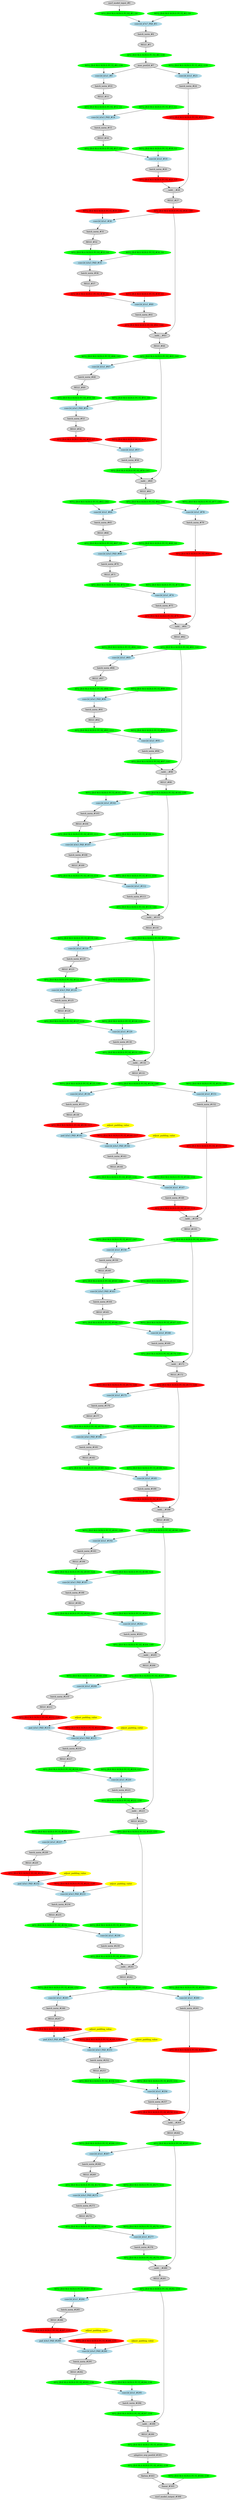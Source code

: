 strict digraph  {
"0 /nncf_model_input_0" [id=0, label="nncf_model_input_#0", style=filled, type=nncf_model_input];
"1 AsymmetricQuantizer/asymmetric_quantize_0" [color=green, id=1, label="AFQ_[B:8 M:A SGN:S PC:N]_#1_G0", style=filled, type=asymmetric_quantize];
"2 ResNet/NNCFConv2d[conv1]/ModuleDict[pre_ops]/UpdateWeight[0]/SymmetricQuantizer[op]/symmetric_quantize_0" [color=green, id=2, label="WFQ_[B:8 M:S SGN:S PC:Y]_#2_G0", style=filled, type=symmetric_quantize];
"3 ResNet/NNCFConv2d[conv1]/conv2d_0" [color=lightblue, id=3, label="conv2d_k7x7_PAD_#3", style=filled, type=conv2d];
"4 ResNet/BatchNorm2d[bn1]/batch_norm_0" [id=4, label="batch_norm_#4", style=filled, type=batch_norm];
"5 ResNet/ReLU[relu]/RELU_0" [id=5, label="RELU_#5", style=filled, type=RELU];
"6 ResNet/ReLU[relu]/AsymmetricQuantizer/asymmetric_quantize_0" [color=green, id=6, label="AFQ_[B:8 M:A SGN:S PC:N]_#6_G39", style=filled, type=asymmetric_quantize];
"7 ResNet/MaxPool2d[maxpool]/max_pool2d_0" [id=7, label="max_pool2d_#7", style=filled, type=max_pool2d];
"8 ResNet/Sequential[layer1]/Bottleneck[0]/NNCFConv2d[conv1]/ModuleDict[pre_ops]/UpdateWeight[0]/SymmetricQuantizer[op]/symmetric_quantize_0" [color=green, id=8, label="WFQ_[B:8 M:S SGN:S PC:Y]_#8_G39", style=filled, type=symmetric_quantize];
"9 ResNet/Sequential[layer1]/Bottleneck[0]/NNCFConv2d[conv1]/conv2d_0" [color=lightblue, id=9, label="conv2d_k1x1_#9", style=filled, type=conv2d];
"10 ResNet/Sequential[layer1]/Bottleneck[0]/BatchNorm2d[bn1]/batch_norm_0" [id=10, label="batch_norm_#10", style=filled, type=batch_norm];
"11 ResNet/Sequential[layer1]/Bottleneck[0]/ReLU[relu]/RELU_0" [id=11, label="RELU_#11", style=filled, type=RELU];
"12 ResNet/Sequential[layer1]/Bottleneck[0]/ReLU[relu]/AsymmetricQuantizer/asymmetric_quantize_0" [color=green, id=12, label="AFQ_[B:8 M:A SGN:S PC:N]_#12_G1", style=filled, type=asymmetric_quantize];
"13 ResNet/Sequential[layer1]/Bottleneck[0]/NNCFConv2d[conv2]/ModuleDict[pre_ops]/UpdateWeight[0]/SymmetricQuantizer[op]/symmetric_quantize_0" [color=green, id=13, label="WFQ_[B:8 M:S SGN:S PC:Y]_#13_G1", style=filled, type=symmetric_quantize];
"14 ResNet/Sequential[layer1]/Bottleneck[0]/NNCFConv2d[conv2]/conv2d_0" [color=lightblue, id=14, label="conv2d_k3x3_PAD_#14", style=filled, type=conv2d];
"15 ResNet/Sequential[layer1]/Bottleneck[0]/BatchNorm2d[bn2]/batch_norm_0" [id=15, label="batch_norm_#15", style=filled, type=batch_norm];
"16 ResNet/Sequential[layer1]/Bottleneck[0]/ReLU[relu]/RELU_1" [id=16, label="RELU_#16", style=filled, type=RELU];
"17 ResNet/Sequential[layer1]/Bottleneck[0]/ReLU[relu]/AsymmetricQuantizer/asymmetric_quantize_1" [color=green, id=17, label="AFQ_[B:8 M:A SGN:S PC:N]_#17_G2", style=filled, type=asymmetric_quantize];
"18 ResNet/Sequential[layer1]/Bottleneck[0]/NNCFConv2d[conv3]/ModuleDict[pre_ops]/UpdateWeight[0]/SymmetricQuantizer[op]/symmetric_quantize_0" [color=green, id=18, label="WFQ_[B:8 M:S SGN:S PC:Y]_#18_G2", style=filled, type=symmetric_quantize];
"19 ResNet/Sequential[layer1]/Bottleneck[0]/NNCFConv2d[conv3]/conv2d_0" [color=lightblue, id=19, label="conv2d_k1x1_#19", style=filled, type=conv2d];
"20 ResNet/Sequential[layer1]/Bottleneck[0]/BatchNorm2d[bn3]/batch_norm_0" [id=20, label="batch_norm_#20", style=filled, type=batch_norm];
"21 ResNet/Sequential[layer1]/Bottleneck[0]/BatchNorm2d[bn3]/SymmetricQuantizer/symmetric_quantize_0" [color=red, id=21, label="AFQ_[B:4 M:S SGN:S PC:N]_#21_G3", style=filled, type=symmetric_quantize];
"22 ResNet/Sequential[layer1]/Bottleneck[0]/Sequential[downsample]/NNCFConv2d[0]/ModuleDict[pre_ops]/UpdateWeight[0]/SymmetricQuantizer[op]/symmetric_quantize_0" [color=green, id=22, label="WFQ_[B:8 M:S SGN:S PC:Y]_#22_G39", style=filled, type=symmetric_quantize];
"23 ResNet/Sequential[layer1]/Bottleneck[0]/Sequential[downsample]/NNCFConv2d[0]/conv2d_0" [color=lightblue, id=23, label="conv2d_k1x1_#23", style=filled, type=conv2d];
"24 ResNet/Sequential[layer1]/Bottleneck[0]/Sequential[downsample]/BatchNorm2d[1]/batch_norm_0" [id=24, label="batch_norm_#24", style=filled, type=batch_norm];
"25 ResNet/Sequential[layer1]/Bottleneck[0]/Sequential[downsample]/BatchNorm2d[1]/SymmetricQuantizer/symmetric_quantize_0" [color=red, id=25, label="AFQ_[B:4 M:S SGN:S PC:N]_#25_G3", style=filled, type=symmetric_quantize];
"26 ResNet/Sequential[layer1]/Bottleneck[0]/__iadd___0" [id=26, label="__iadd___#26", style=filled, type=__iadd__];
"27 ResNet/Sequential[layer1]/Bottleneck[0]/ReLU[relu]/RELU_2" [id=27, label="RELU_#27", style=filled, type=RELU];
"28 ResNet/Sequential[layer1]/Bottleneck[0]/ReLU[relu]/SymmetricQuantizer/symmetric_quantize_0" [color=red, id=28, label="AFQ_[B:4 M:S SGN:S PC:N]_#28_G40", style=filled, type=symmetric_quantize];
"29 ResNet/Sequential[layer1]/Bottleneck[1]/NNCFConv2d[conv1]/ModuleDict[pre_ops]/UpdateWeight[0]/SymmetricQuantizer[op]/symmetric_quantize_0" [color=red, id=29, label="WFQ_[B:4 M:S SGN:S PC:Y]_#29_G40", style=filled, type=symmetric_quantize];
"30 ResNet/Sequential[layer1]/Bottleneck[1]/NNCFConv2d[conv1]/conv2d_0" [color=lightblue, id=30, label="conv2d_k1x1_#30", style=filled, type=conv2d];
"31 ResNet/Sequential[layer1]/Bottleneck[1]/BatchNorm2d[bn1]/batch_norm_0" [id=31, label="batch_norm_#31", style=filled, type=batch_norm];
"32 ResNet/Sequential[layer1]/Bottleneck[1]/ReLU[relu]/RELU_0" [id=32, label="RELU_#32", style=filled, type=RELU];
"33 ResNet/Sequential[layer1]/Bottleneck[1]/ReLU[relu]/AsymmetricQuantizer/asymmetric_quantize_0" [color=green, id=33, label="AFQ_[B:8 M:A SGN:S PC:N]_#33_G4", style=filled, type=asymmetric_quantize];
"34 ResNet/Sequential[layer1]/Bottleneck[1]/NNCFConv2d[conv2]/ModuleDict[pre_ops]/UpdateWeight[0]/SymmetricQuantizer[op]/symmetric_quantize_0" [color=green, id=34, label="WFQ_[B:8 M:S SGN:S PC:Y]_#34_G4", style=filled, type=symmetric_quantize];
"35 ResNet/Sequential[layer1]/Bottleneck[1]/NNCFConv2d[conv2]/conv2d_0" [color=lightblue, id=35, label="conv2d_k3x3_PAD_#35", style=filled, type=conv2d];
"36 ResNet/Sequential[layer1]/Bottleneck[1]/BatchNorm2d[bn2]/batch_norm_0" [id=36, label="batch_norm_#36", style=filled, type=batch_norm];
"37 ResNet/Sequential[layer1]/Bottleneck[1]/ReLU[relu]/RELU_1" [id=37, label="RELU_#37", style=filled, type=RELU];
"38 ResNet/Sequential[layer1]/Bottleneck[1]/ReLU[relu]/SymmetricQuantizer/symmetric_quantize_0" [color=red, id=38, label="AFQ_[B:4 M:S SGN:U PC:N]_#38_G5", style=filled, type=symmetric_quantize];
"39 ResNet/Sequential[layer1]/Bottleneck[1]/NNCFConv2d[conv3]/ModuleDict[pre_ops]/UpdateWeight[0]/SymmetricQuantizer[op]/symmetric_quantize_0" [color=red, id=39, label="WFQ_[B:4 M:S SGN:S PC:Y]_#39_G5", style=filled, type=symmetric_quantize];
"40 ResNet/Sequential[layer1]/Bottleneck[1]/NNCFConv2d[conv3]/conv2d_0" [color=lightblue, id=40, label="conv2d_k1x1_#40", style=filled, type=conv2d];
"41 ResNet/Sequential[layer1]/Bottleneck[1]/BatchNorm2d[bn3]/batch_norm_0" [id=41, label="batch_norm_#41", style=filled, type=batch_norm];
"42 ResNet/Sequential[layer1]/Bottleneck[1]/BatchNorm2d[bn3]/SymmetricQuantizer/symmetric_quantize_0" [color=red, id=42, label="AFQ_[B:4 M:S SGN:S PC:N]_#42_G40", style=filled, type=symmetric_quantize];
"43 ResNet/Sequential[layer1]/Bottleneck[1]/__iadd___0" [id=43, label="__iadd___#43", style=filled, type=__iadd__];
"44 ResNet/Sequential[layer1]/Bottleneck[1]/ReLU[relu]/RELU_2" [id=44, label="RELU_#44", style=filled, type=RELU];
"45 ResNet/Sequential[layer1]/Bottleneck[1]/ReLU[relu]/AsymmetricQuantizer/asymmetric_quantize_1" [color=green, id=45, label="AFQ_[B:8 M:A SGN:S PC:N]_#45_G41", style=filled, type=asymmetric_quantize];
"46 ResNet/Sequential[layer1]/Bottleneck[2]/NNCFConv2d[conv1]/ModuleDict[pre_ops]/UpdateWeight[0]/SymmetricQuantizer[op]/symmetric_quantize_0" [color=green, id=46, label="WFQ_[B:8 M:S SGN:S PC:Y]_#46_G41", style=filled, type=symmetric_quantize];
"47 ResNet/Sequential[layer1]/Bottleneck[2]/NNCFConv2d[conv1]/conv2d_0" [color=lightblue, id=47, label="conv2d_k1x1_#47", style=filled, type=conv2d];
"48 ResNet/Sequential[layer1]/Bottleneck[2]/BatchNorm2d[bn1]/batch_norm_0" [id=48, label="batch_norm_#48", style=filled, type=batch_norm];
"49 ResNet/Sequential[layer1]/Bottleneck[2]/ReLU[relu]/RELU_0" [id=49, label="RELU_#49", style=filled, type=RELU];
"50 ResNet/Sequential[layer1]/Bottleneck[2]/ReLU[relu]/AsymmetricQuantizer/asymmetric_quantize_0" [color=green, id=50, label="AFQ_[B:8 M:A SGN:S PC:N]_#50_G6", style=filled, type=asymmetric_quantize];
"51 ResNet/Sequential[layer1]/Bottleneck[2]/NNCFConv2d[conv2]/ModuleDict[pre_ops]/UpdateWeight[0]/SymmetricQuantizer[op]/symmetric_quantize_0" [color=green, id=51, label="WFQ_[B:8 M:S SGN:S PC:Y]_#51_G6", style=filled, type=symmetric_quantize];
"52 ResNet/Sequential[layer1]/Bottleneck[2]/NNCFConv2d[conv2]/conv2d_0" [color=lightblue, id=52, label="conv2d_k3x3_PAD_#52", style=filled, type=conv2d];
"53 ResNet/Sequential[layer1]/Bottleneck[2]/BatchNorm2d[bn2]/batch_norm_0" [id=53, label="batch_norm_#53", style=filled, type=batch_norm];
"54 ResNet/Sequential[layer1]/Bottleneck[2]/ReLU[relu]/RELU_1" [id=54, label="RELU_#54", style=filled, type=RELU];
"55 ResNet/Sequential[layer1]/Bottleneck[2]/ReLU[relu]/SymmetricQuantizer/symmetric_quantize_0" [color=red, id=55, label="AFQ_[B:4 M:S SGN:U PC:N]_#55_G7", style=filled, type=symmetric_quantize];
"56 ResNet/Sequential[layer1]/Bottleneck[2]/NNCFConv2d[conv3]/ModuleDict[pre_ops]/UpdateWeight[0]/SymmetricQuantizer[op]/symmetric_quantize_0" [color=red, id=56, label="WFQ_[B:4 M:S SGN:S PC:Y]_#56_G7", style=filled, type=symmetric_quantize];
"57 ResNet/Sequential[layer1]/Bottleneck[2]/NNCFConv2d[conv3]/conv2d_0" [color=lightblue, id=57, label="conv2d_k1x1_#57", style=filled, type=conv2d];
"58 ResNet/Sequential[layer1]/Bottleneck[2]/BatchNorm2d[bn3]/batch_norm_0" [id=58, label="batch_norm_#58", style=filled, type=batch_norm];
"59 ResNet/Sequential[layer1]/Bottleneck[2]/BatchNorm2d[bn3]/AsymmetricQuantizer/asymmetric_quantize_0" [color=green, id=59, label="AFQ_[B:8 M:A SGN:S PC:N]_#59_G41", style=filled, type=asymmetric_quantize];
"60 ResNet/Sequential[layer1]/Bottleneck[2]/__iadd___0" [id=60, label="__iadd___#60", style=filled, type=__iadd__];
"61 ResNet/Sequential[layer1]/Bottleneck[2]/ReLU[relu]/RELU_2" [id=61, label="RELU_#61", style=filled, type=RELU];
"62 ResNet/Sequential[layer1]/Bottleneck[2]/ReLU[relu]/AsymmetricQuantizer/asymmetric_quantize_1" [color=green, id=62, label="AFQ_[B:8 M:A SGN:S PC:N]_#62_G42", style=filled, type=asymmetric_quantize];
"63 ResNet/Sequential[layer2]/Bottleneck[0]/NNCFConv2d[conv1]/ModuleDict[pre_ops]/UpdateWeight[0]/SymmetricQuantizer[op]/symmetric_quantize_0" [color=green, id=63, label="WFQ_[B:8 M:S SGN:S PC:Y]_#63_G42", style=filled, type=symmetric_quantize];
"64 ResNet/Sequential[layer2]/Bottleneck[0]/NNCFConv2d[conv1]/conv2d_0" [color=lightblue, id=64, label="conv2d_k1x1_#64", style=filled, type=conv2d];
"65 ResNet/Sequential[layer2]/Bottleneck[0]/BatchNorm2d[bn1]/batch_norm_0" [id=65, label="batch_norm_#65", style=filled, type=batch_norm];
"66 ResNet/Sequential[layer2]/Bottleneck[0]/ReLU[relu]/RELU_0" [id=66, label="RELU_#66", style=filled, type=RELU];
"67 ResNet/Sequential[layer2]/Bottleneck[0]/ReLU[relu]/AsymmetricQuantizer/asymmetric_quantize_0" [color=green, id=67, label="AFQ_[B:8 M:A SGN:S PC:N]_#67_G8", style=filled, type=asymmetric_quantize];
"68 ResNet/Sequential[layer2]/Bottleneck[0]/NNCFConv2d[conv2]/ModuleDict[pre_ops]/UpdateWeight[0]/SymmetricQuantizer[op]/symmetric_quantize_0" [color=green, id=68, label="WFQ_[B:8 M:S SGN:S PC:Y]_#68_G8", style=filled, type=symmetric_quantize];
"69 ResNet/Sequential[layer2]/Bottleneck[0]/NNCFConv2d[conv2]/conv2d_0" [color=lightblue, id=69, label="conv2d_k3x3_PAD_#69", style=filled, type=conv2d];
"70 ResNet/Sequential[layer2]/Bottleneck[0]/BatchNorm2d[bn2]/batch_norm_0" [id=70, label="batch_norm_#70", style=filled, type=batch_norm];
"71 ResNet/Sequential[layer2]/Bottleneck[0]/ReLU[relu]/RELU_1" [id=71, label="RELU_#71", style=filled, type=RELU];
"72 ResNet/Sequential[layer2]/Bottleneck[0]/ReLU[relu]/AsymmetricQuantizer/asymmetric_quantize_1" [color=green, id=72, label="AFQ_[B:8 M:A SGN:S PC:N]_#72_G9", style=filled, type=asymmetric_quantize];
"73 ResNet/Sequential[layer2]/Bottleneck[0]/NNCFConv2d[conv3]/ModuleDict[pre_ops]/UpdateWeight[0]/SymmetricQuantizer[op]/symmetric_quantize_0" [color=green, id=73, label="WFQ_[B:8 M:S SGN:S PC:Y]_#73_G9", style=filled, type=symmetric_quantize];
"74 ResNet/Sequential[layer2]/Bottleneck[0]/NNCFConv2d[conv3]/conv2d_0" [color=lightblue, id=74, label="conv2d_k1x1_#74", style=filled, type=conv2d];
"75 ResNet/Sequential[layer2]/Bottleneck[0]/BatchNorm2d[bn3]/batch_norm_0" [id=75, label="batch_norm_#75", style=filled, type=batch_norm];
"76 ResNet/Sequential[layer2]/Bottleneck[0]/BatchNorm2d[bn3]/SymmetricQuantizer/symmetric_quantize_0" [color=red, id=76, label="AFQ_[B:4 M:S SGN:S PC:N]_#76_G10", style=filled, type=symmetric_quantize];
"77 ResNet/Sequential[layer2]/Bottleneck[0]/Sequential[downsample]/NNCFConv2d[0]/ModuleDict[pre_ops]/UpdateWeight[0]/SymmetricQuantizer[op]/symmetric_quantize_0" [color=green, id=77, label="WFQ_[B:8 M:S SGN:S PC:Y]_#77_G42", style=filled, type=symmetric_quantize];
"78 ResNet/Sequential[layer2]/Bottleneck[0]/Sequential[downsample]/NNCFConv2d[0]/conv2d_0" [color=lightblue, id=78, label="conv2d_k1x1_#78", style=filled, type=conv2d];
"79 ResNet/Sequential[layer2]/Bottleneck[0]/Sequential[downsample]/BatchNorm2d[1]/batch_norm_0" [id=79, label="batch_norm_#79", style=filled, type=batch_norm];
"80 ResNet/Sequential[layer2]/Bottleneck[0]/Sequential[downsample]/BatchNorm2d[1]/SymmetricQuantizer/symmetric_quantize_0" [color=red, id=80, label="AFQ_[B:4 M:S SGN:S PC:N]_#80_G10", style=filled, type=symmetric_quantize];
"81 ResNet/Sequential[layer2]/Bottleneck[0]/__iadd___0" [id=81, label="__iadd___#81", style=filled, type=__iadd__];
"82 ResNet/Sequential[layer2]/Bottleneck[0]/ReLU[relu]/RELU_2" [id=82, label="RELU_#82", style=filled, type=RELU];
"83 ResNet/Sequential[layer2]/Bottleneck[0]/ReLU[relu]/AsymmetricQuantizer/asymmetric_quantize_2" [color=green, id=83, label="AFQ_[B:8 M:A SGN:S PC:N]_#83_G43", style=filled, type=asymmetric_quantize];
"84 ResNet/Sequential[layer2]/Bottleneck[1]/NNCFConv2d[conv1]/ModuleDict[pre_ops]/UpdateWeight[0]/SymmetricQuantizer[op]/symmetric_quantize_0" [color=green, id=84, label="WFQ_[B:8 M:S SGN:S PC:Y]_#84_G43", style=filled, type=symmetric_quantize];
"85 ResNet/Sequential[layer2]/Bottleneck[1]/NNCFConv2d[conv1]/conv2d_0" [color=lightblue, id=85, label="conv2d_k1x1_#85", style=filled, type=conv2d];
"86 ResNet/Sequential[layer2]/Bottleneck[1]/BatchNorm2d[bn1]/batch_norm_0" [id=86, label="batch_norm_#86", style=filled, type=batch_norm];
"87 ResNet/Sequential[layer2]/Bottleneck[1]/ReLU[relu]/RELU_0" [id=87, label="RELU_#87", style=filled, type=RELU];
"88 ResNet/Sequential[layer2]/Bottleneck[1]/ReLU[relu]/AsymmetricQuantizer/asymmetric_quantize_0" [color=green, id=88, label="AFQ_[B:8 M:A SGN:S PC:N]_#88_G11", style=filled, type=asymmetric_quantize];
"89 ResNet/Sequential[layer2]/Bottleneck[1]/NNCFConv2d[conv2]/ModuleDict[pre_ops]/UpdateWeight[0]/SymmetricQuantizer[op]/symmetric_quantize_0" [color=green, id=89, label="WFQ_[B:8 M:S SGN:S PC:Y]_#89_G11", style=filled, type=symmetric_quantize];
"90 ResNet/Sequential[layer2]/Bottleneck[1]/NNCFConv2d[conv2]/conv2d_0" [color=lightblue, id=90, label="conv2d_k3x3_PAD_#90", style=filled, type=conv2d];
"91 ResNet/Sequential[layer2]/Bottleneck[1]/BatchNorm2d[bn2]/batch_norm_0" [id=91, label="batch_norm_#91", style=filled, type=batch_norm];
"92 ResNet/Sequential[layer2]/Bottleneck[1]/ReLU[relu]/RELU_1" [id=92, label="RELU_#92", style=filled, type=RELU];
"93 ResNet/Sequential[layer2]/Bottleneck[1]/ReLU[relu]/AsymmetricQuantizer/asymmetric_quantize_1" [color=green, id=93, label="AFQ_[B:8 M:A SGN:S PC:N]_#93_G12", style=filled, type=asymmetric_quantize];
"94 ResNet/Sequential[layer2]/Bottleneck[1]/NNCFConv2d[conv3]/ModuleDict[pre_ops]/UpdateWeight[0]/SymmetricQuantizer[op]/symmetric_quantize_0" [color=green, id=94, label="WFQ_[B:8 M:S SGN:S PC:Y]_#94_G12", style=filled, type=symmetric_quantize];
"95 ResNet/Sequential[layer2]/Bottleneck[1]/NNCFConv2d[conv3]/conv2d_0" [color=lightblue, id=95, label="conv2d_k1x1_#95", style=filled, type=conv2d];
"96 ResNet/Sequential[layer2]/Bottleneck[1]/BatchNorm2d[bn3]/batch_norm_0" [id=96, label="batch_norm_#96", style=filled, type=batch_norm];
"97 ResNet/Sequential[layer2]/Bottleneck[1]/BatchNorm2d[bn3]/AsymmetricQuantizer/asymmetric_quantize_0" [color=green, id=97, label="AFQ_[B:8 M:A SGN:S PC:N]_#97_G43", style=filled, type=asymmetric_quantize];
"98 ResNet/Sequential[layer2]/Bottleneck[1]/__iadd___0" [id=98, label="__iadd___#98", style=filled, type=__iadd__];
"99 ResNet/Sequential[layer2]/Bottleneck[1]/ReLU[relu]/RELU_2" [id=99, label="RELU_#99", style=filled, type=RELU];
"100 ResNet/Sequential[layer2]/Bottleneck[1]/ReLU[relu]/AsymmetricQuantizer/asymmetric_quantize_2" [color=green, id=100, label="AFQ_[B:8 M:A SGN:S PC:N]_#100_G44", style=filled, type=asymmetric_quantize];
"101 ResNet/Sequential[layer2]/Bottleneck[2]/NNCFConv2d[conv1]/ModuleDict[pre_ops]/UpdateWeight[0]/SymmetricQuantizer[op]/symmetric_quantize_0" [color=green, id=101, label="WFQ_[B:8 M:S SGN:S PC:Y]_#101_G44", style=filled, type=symmetric_quantize];
"102 ResNet/Sequential[layer2]/Bottleneck[2]/NNCFConv2d[conv1]/conv2d_0" [color=lightblue, id=102, label="conv2d_k1x1_#102", style=filled, type=conv2d];
"103 ResNet/Sequential[layer2]/Bottleneck[2]/BatchNorm2d[bn1]/batch_norm_0" [id=103, label="batch_norm_#103", style=filled, type=batch_norm];
"104 ResNet/Sequential[layer2]/Bottleneck[2]/ReLU[relu]/RELU_0" [id=104, label="RELU_#104", style=filled, type=RELU];
"105 ResNet/Sequential[layer2]/Bottleneck[2]/ReLU[relu]/AsymmetricQuantizer/asymmetric_quantize_0" [color=green, id=105, label="AFQ_[B:8 M:A SGN:S PC:N]_#105_G13", style=filled, type=asymmetric_quantize];
"106 ResNet/Sequential[layer2]/Bottleneck[2]/NNCFConv2d[conv2]/ModuleDict[pre_ops]/UpdateWeight[0]/SymmetricQuantizer[op]/symmetric_quantize_0" [color=green, id=106, label="WFQ_[B:8 M:S SGN:S PC:Y]_#106_G13", style=filled, type=symmetric_quantize];
"107 ResNet/Sequential[layer2]/Bottleneck[2]/NNCFConv2d[conv2]/conv2d_0" [color=lightblue, id=107, label="conv2d_k3x3_PAD_#107", style=filled, type=conv2d];
"108 ResNet/Sequential[layer2]/Bottleneck[2]/BatchNorm2d[bn2]/batch_norm_0" [id=108, label="batch_norm_#108", style=filled, type=batch_norm];
"109 ResNet/Sequential[layer2]/Bottleneck[2]/ReLU[relu]/RELU_1" [id=109, label="RELU_#109", style=filled, type=RELU];
"110 ResNet/Sequential[layer2]/Bottleneck[2]/ReLU[relu]/AsymmetricQuantizer/asymmetric_quantize_1" [color=green, id=110, label="AFQ_[B:8 M:A SGN:S PC:N]_#110_G14", style=filled, type=asymmetric_quantize];
"111 ResNet/Sequential[layer2]/Bottleneck[2]/NNCFConv2d[conv3]/ModuleDict[pre_ops]/UpdateWeight[0]/SymmetricQuantizer[op]/symmetric_quantize_0" [color=green, id=111, label="WFQ_[B:8 M:S SGN:S PC:Y]_#111_G14", style=filled, type=symmetric_quantize];
"112 ResNet/Sequential[layer2]/Bottleneck[2]/NNCFConv2d[conv3]/conv2d_0" [color=lightblue, id=112, label="conv2d_k1x1_#112", style=filled, type=conv2d];
"113 ResNet/Sequential[layer2]/Bottleneck[2]/BatchNorm2d[bn3]/batch_norm_0" [id=113, label="batch_norm_#113", style=filled, type=batch_norm];
"114 ResNet/Sequential[layer2]/Bottleneck[2]/BatchNorm2d[bn3]/AsymmetricQuantizer/asymmetric_quantize_0" [color=green, id=114, label="AFQ_[B:8 M:A SGN:S PC:N]_#114_G44", style=filled, type=asymmetric_quantize];
"115 ResNet/Sequential[layer2]/Bottleneck[2]/__iadd___0" [id=115, label="__iadd___#115", style=filled, type=__iadd__];
"116 ResNet/Sequential[layer2]/Bottleneck[2]/ReLU[relu]/RELU_2" [id=116, label="RELU_#116", style=filled, type=RELU];
"117 ResNet/Sequential[layer2]/Bottleneck[2]/ReLU[relu]/AsymmetricQuantizer/asymmetric_quantize_2" [color=green, id=117, label="AFQ_[B:8 M:A SGN:S PC:N]_#117_G45", style=filled, type=asymmetric_quantize];
"118 ResNet/Sequential[layer2]/Bottleneck[3]/NNCFConv2d[conv1]/ModuleDict[pre_ops]/UpdateWeight[0]/SymmetricQuantizer[op]/symmetric_quantize_0" [color=green, id=118, label="WFQ_[B:8 M:S SGN:S PC:Y]_#118_G45", style=filled, type=symmetric_quantize];
"119 ResNet/Sequential[layer2]/Bottleneck[3]/NNCFConv2d[conv1]/conv2d_0" [color=lightblue, id=119, label="conv2d_k1x1_#119", style=filled, type=conv2d];
"120 ResNet/Sequential[layer2]/Bottleneck[3]/BatchNorm2d[bn1]/batch_norm_0" [id=120, label="batch_norm_#120", style=filled, type=batch_norm];
"121 ResNet/Sequential[layer2]/Bottleneck[3]/ReLU[relu]/RELU_0" [id=121, label="RELU_#121", style=filled, type=RELU];
"122 ResNet/Sequential[layer2]/Bottleneck[3]/ReLU[relu]/AsymmetricQuantizer/asymmetric_quantize_0" [color=green, id=122, label="AFQ_[B:8 M:A SGN:S PC:N]_#122_G15", style=filled, type=asymmetric_quantize];
"123 ResNet/Sequential[layer2]/Bottleneck[3]/NNCFConv2d[conv2]/ModuleDict[pre_ops]/UpdateWeight[0]/SymmetricQuantizer[op]/symmetric_quantize_0" [color=green, id=123, label="WFQ_[B:8 M:S SGN:S PC:Y]_#123_G15", style=filled, type=symmetric_quantize];
"124 ResNet/Sequential[layer2]/Bottleneck[3]/NNCFConv2d[conv2]/conv2d_0" [color=lightblue, id=124, label="conv2d_k3x3_PAD_#124", style=filled, type=conv2d];
"125 ResNet/Sequential[layer2]/Bottleneck[3]/BatchNorm2d[bn2]/batch_norm_0" [id=125, label="batch_norm_#125", style=filled, type=batch_norm];
"126 ResNet/Sequential[layer2]/Bottleneck[3]/ReLU[relu]/RELU_1" [id=126, label="RELU_#126", style=filled, type=RELU];
"127 ResNet/Sequential[layer2]/Bottleneck[3]/ReLU[relu]/AsymmetricQuantizer/asymmetric_quantize_1" [color=green, id=127, label="AFQ_[B:8 M:A SGN:S PC:N]_#127_G16", style=filled, type=asymmetric_quantize];
"128 ResNet/Sequential[layer2]/Bottleneck[3]/NNCFConv2d[conv3]/ModuleDict[pre_ops]/UpdateWeight[0]/SymmetricQuantizer[op]/symmetric_quantize_0" [color=green, id=128, label="WFQ_[B:8 M:S SGN:S PC:Y]_#128_G16", style=filled, type=symmetric_quantize];
"129 ResNet/Sequential[layer2]/Bottleneck[3]/NNCFConv2d[conv3]/conv2d_0" [color=lightblue, id=129, label="conv2d_k1x1_#129", style=filled, type=conv2d];
"130 ResNet/Sequential[layer2]/Bottleneck[3]/BatchNorm2d[bn3]/batch_norm_0" [id=130, label="batch_norm_#130", style=filled, type=batch_norm];
"131 ResNet/Sequential[layer2]/Bottleneck[3]/BatchNorm2d[bn3]/AsymmetricQuantizer/asymmetric_quantize_0" [color=green, id=131, label="AFQ_[B:8 M:A SGN:S PC:N]_#131_G45", style=filled, type=asymmetric_quantize];
"132 ResNet/Sequential[layer2]/Bottleneck[3]/__iadd___0" [id=132, label="__iadd___#132", style=filled, type=__iadd__];
"133 ResNet/Sequential[layer2]/Bottleneck[3]/ReLU[relu]/RELU_2" [id=133, label="RELU_#133", style=filled, type=RELU];
"134 ResNet/Sequential[layer2]/Bottleneck[3]/ReLU[relu]/AsymmetricQuantizer/asymmetric_quantize_2" [color=green, id=134, label="AFQ_[B:8 M:A SGN:S PC:N]_#134_G46", style=filled, type=asymmetric_quantize];
"135 ResNet/Sequential[layer3]/Bottleneck[0]/NNCFConv2d[conv1]/ModuleDict[pre_ops]/UpdateWeight[0]/SymmetricQuantizer[op]/symmetric_quantize_0" [color=green, id=135, label="WFQ_[B:8 M:S SGN:S PC:Y]_#135_G46", style=filled, type=symmetric_quantize];
"136 ResNet/Sequential[layer3]/Bottleneck[0]/NNCFConv2d[conv1]/conv2d_0" [color=lightblue, id=136, label="conv2d_k1x1_#136", style=filled, type=conv2d];
"137 ResNet/Sequential[layer3]/Bottleneck[0]/BatchNorm2d[bn1]/batch_norm_0" [id=137, label="batch_norm_#137", style=filled, type=batch_norm];
"138 ResNet/Sequential[layer3]/Bottleneck[0]/ReLU[relu]/RELU_0" [id=138, label="RELU_#138", style=filled, type=RELU];
"139 ResNet/Sequential[layer3]/Bottleneck[0]/ReLU[relu]/SymmetricQuantizer/symmetric_quantize_0" [color=red, id=139, label="AFQ_[B:4 M:S SGN:U PC:N]_#139_G17", style=filled, type=symmetric_quantize];
"140 ResNet/Sequential[layer3]/Bottleneck[0]/NNCFConv2d[conv2]/ModuleDict[pre_ops]/UpdateWeight[1]/SymmetricQuantizer[op]/symmetric_quantize_0" [color=red, id=140, label="WFQ_[B:4 M:S SGN:S PC:Y]_#140_G17", style=filled, type=symmetric_quantize];
"141 ResNet/Sequential[layer3]/Bottleneck[0]/NNCFConv2d[conv2]/pad_0" [color=lightblue, id=141, label="pad_k3x3_PAD_#141", style=filled, type=pad];
"142 ResNet/Sequential[layer3]/Bottleneck[0]/NNCFConv2d[conv2]/conv2d_0" [color=lightblue, id=142, label="conv2d_k3x3_PAD_#142", style=filled, type=conv2d];
"143 ResNet/Sequential[layer3]/Bottleneck[0]/BatchNorm2d[bn2]/batch_norm_0" [id=143, label="batch_norm_#143", style=filled, type=batch_norm];
"144 ResNet/Sequential[layer3]/Bottleneck[0]/ReLU[relu]/RELU_1" [id=144, label="RELU_#144", style=filled, type=RELU];
"145 ResNet/Sequential[layer3]/Bottleneck[0]/ReLU[relu]/AsymmetricQuantizer/asymmetric_quantize_0" [color=green, id=145, label="AFQ_[B:8 M:A SGN:S PC:N]_#145_G18", style=filled, type=asymmetric_quantize];
"146 ResNet/Sequential[layer3]/Bottleneck[0]/NNCFConv2d[conv3]/ModuleDict[pre_ops]/UpdateWeight[0]/SymmetricQuantizer[op]/symmetric_quantize_0" [color=green, id=146, label="WFQ_[B:8 M:S SGN:S PC:Y]_#146_G18", style=filled, type=symmetric_quantize];
"147 ResNet/Sequential[layer3]/Bottleneck[0]/NNCFConv2d[conv3]/conv2d_0" [color=lightblue, id=147, label="conv2d_k1x1_#147", style=filled, type=conv2d];
"148 ResNet/Sequential[layer3]/Bottleneck[0]/BatchNorm2d[bn3]/batch_norm_0" [id=148, label="batch_norm_#148", style=filled, type=batch_norm];
"149 ResNet/Sequential[layer3]/Bottleneck[0]/BatchNorm2d[bn3]/SymmetricQuantizer/symmetric_quantize_0" [color=red, id=149, label="AFQ_[B:4 M:S SGN:S PC:N]_#149_G19", style=filled, type=symmetric_quantize];
"150 ResNet/Sequential[layer3]/Bottleneck[0]/Sequential[downsample]/NNCFConv2d[0]/ModuleDict[pre_ops]/UpdateWeight[0]/SymmetricQuantizer[op]/symmetric_quantize_0" [color=green, id=150, label="WFQ_[B:8 M:S SGN:S PC:Y]_#150_G46", style=filled, type=symmetric_quantize];
"151 ResNet/Sequential[layer3]/Bottleneck[0]/Sequential[downsample]/NNCFConv2d[0]/conv2d_0" [color=lightblue, id=151, label="conv2d_k1x1_#151", style=filled, type=conv2d];
"152 ResNet/Sequential[layer3]/Bottleneck[0]/Sequential[downsample]/BatchNorm2d[1]/batch_norm_0" [id=152, label="batch_norm_#152", style=filled, type=batch_norm];
"153 ResNet/Sequential[layer3]/Bottleneck[0]/Sequential[downsample]/BatchNorm2d[1]/SymmetricQuantizer/symmetric_quantize_0" [color=red, id=153, label="AFQ_[B:4 M:S SGN:S PC:N]_#153_G19", style=filled, type=symmetric_quantize];
"154 ResNet/Sequential[layer3]/Bottleneck[0]/__iadd___0" [id=154, label="__iadd___#154", style=filled, type=__iadd__];
"155 ResNet/Sequential[layer3]/Bottleneck[0]/ReLU[relu]/RELU_2" [id=155, label="RELU_#155", style=filled, type=RELU];
"156 ResNet/Sequential[layer3]/Bottleneck[0]/ReLU[relu]/AsymmetricQuantizer/asymmetric_quantize_1" [color=green, id=156, label="AFQ_[B:8 M:A SGN:S PC:N]_#156_G47", style=filled, type=asymmetric_quantize];
"157 ResNet/Sequential[layer3]/Bottleneck[1]/NNCFConv2d[conv1]/ModuleDict[pre_ops]/UpdateWeight[0]/SymmetricQuantizer[op]/symmetric_quantize_0" [color=green, id=157, label="WFQ_[B:8 M:S SGN:S PC:Y]_#157_G47", style=filled, type=symmetric_quantize];
"158 ResNet/Sequential[layer3]/Bottleneck[1]/NNCFConv2d[conv1]/conv2d_0" [color=lightblue, id=158, label="conv2d_k1x1_#158", style=filled, type=conv2d];
"159 ResNet/Sequential[layer3]/Bottleneck[1]/BatchNorm2d[bn1]/batch_norm_0" [id=159, label="batch_norm_#159", style=filled, type=batch_norm];
"160 ResNet/Sequential[layer3]/Bottleneck[1]/ReLU[relu]/RELU_0" [id=160, label="RELU_#160", style=filled, type=RELU];
"161 ResNet/Sequential[layer3]/Bottleneck[1]/ReLU[relu]/AsymmetricQuantizer/asymmetric_quantize_0" [color=green, id=161, label="AFQ_[B:8 M:A SGN:S PC:N]_#161_G20", style=filled, type=asymmetric_quantize];
"162 ResNet/Sequential[layer3]/Bottleneck[1]/NNCFConv2d[conv2]/ModuleDict[pre_ops]/UpdateWeight[0]/SymmetricQuantizer[op]/symmetric_quantize_0" [color=green, id=162, label="WFQ_[B:8 M:S SGN:S PC:Y]_#162_G20", style=filled, type=symmetric_quantize];
"163 ResNet/Sequential[layer3]/Bottleneck[1]/NNCFConv2d[conv2]/conv2d_0" [color=lightblue, id=163, label="conv2d_k3x3_PAD_#163", style=filled, type=conv2d];
"164 ResNet/Sequential[layer3]/Bottleneck[1]/BatchNorm2d[bn2]/batch_norm_0" [id=164, label="batch_norm_#164", style=filled, type=batch_norm];
"165 ResNet/Sequential[layer3]/Bottleneck[1]/ReLU[relu]/RELU_1" [id=165, label="RELU_#165", style=filled, type=RELU];
"166 ResNet/Sequential[layer3]/Bottleneck[1]/ReLU[relu]/AsymmetricQuantizer/asymmetric_quantize_1" [color=green, id=166, label="AFQ_[B:8 M:A SGN:S PC:N]_#166_G21", style=filled, type=asymmetric_quantize];
"167 ResNet/Sequential[layer3]/Bottleneck[1]/NNCFConv2d[conv3]/ModuleDict[pre_ops]/UpdateWeight[0]/SymmetricQuantizer[op]/symmetric_quantize_0" [color=green, id=167, label="WFQ_[B:8 M:S SGN:S PC:Y]_#167_G21", style=filled, type=symmetric_quantize];
"168 ResNet/Sequential[layer3]/Bottleneck[1]/NNCFConv2d[conv3]/conv2d_0" [color=lightblue, id=168, label="conv2d_k1x1_#168", style=filled, type=conv2d];
"169 ResNet/Sequential[layer3]/Bottleneck[1]/BatchNorm2d[bn3]/batch_norm_0" [id=169, label="batch_norm_#169", style=filled, type=batch_norm];
"170 ResNet/Sequential[layer3]/Bottleneck[1]/BatchNorm2d[bn3]/AsymmetricQuantizer/asymmetric_quantize_0" [color=green, id=170, label="AFQ_[B:8 M:A SGN:S PC:N]_#170_G47", style=filled, type=asymmetric_quantize];
"171 ResNet/Sequential[layer3]/Bottleneck[1]/__iadd___0" [id=171, label="__iadd___#171", style=filled, type=__iadd__];
"172 ResNet/Sequential[layer3]/Bottleneck[1]/ReLU[relu]/RELU_2" [id=172, label="RELU_#172", style=filled, type=RELU];
"173 ResNet/Sequential[layer3]/Bottleneck[1]/ReLU[relu]/SymmetricQuantizer/symmetric_quantize_0" [color=red, id=173, label="AFQ_[B:4 M:S SGN:S PC:N]_#173_G48", style=filled, type=symmetric_quantize];
"174 ResNet/Sequential[layer3]/Bottleneck[2]/NNCFConv2d[conv1]/ModuleDict[pre_ops]/UpdateWeight[0]/SymmetricQuantizer[op]/symmetric_quantize_0" [color=red, id=174, label="WFQ_[B:4 M:S SGN:S PC:Y]_#174_G48", style=filled, type=symmetric_quantize];
"175 ResNet/Sequential[layer3]/Bottleneck[2]/NNCFConv2d[conv1]/conv2d_0" [color=lightblue, id=175, label="conv2d_k1x1_#175", style=filled, type=conv2d];
"176 ResNet/Sequential[layer3]/Bottleneck[2]/BatchNorm2d[bn1]/batch_norm_0" [id=176, label="batch_norm_#176", style=filled, type=batch_norm];
"177 ResNet/Sequential[layer3]/Bottleneck[2]/ReLU[relu]/RELU_0" [id=177, label="RELU_#177", style=filled, type=RELU];
"178 ResNet/Sequential[layer3]/Bottleneck[2]/ReLU[relu]/AsymmetricQuantizer/asymmetric_quantize_0" [color=green, id=178, label="AFQ_[B:8 M:A SGN:S PC:N]_#178_G22", style=filled, type=asymmetric_quantize];
"179 ResNet/Sequential[layer3]/Bottleneck[2]/NNCFConv2d[conv2]/ModuleDict[pre_ops]/UpdateWeight[0]/SymmetricQuantizer[op]/symmetric_quantize_0" [color=green, id=179, label="WFQ_[B:8 M:S SGN:S PC:Y]_#179_G22", style=filled, type=symmetric_quantize];
"180 ResNet/Sequential[layer3]/Bottleneck[2]/NNCFConv2d[conv2]/conv2d_0" [color=lightblue, id=180, label="conv2d_k3x3_PAD_#180", style=filled, type=conv2d];
"181 ResNet/Sequential[layer3]/Bottleneck[2]/BatchNorm2d[bn2]/batch_norm_0" [id=181, label="batch_norm_#181", style=filled, type=batch_norm];
"182 ResNet/Sequential[layer3]/Bottleneck[2]/ReLU[relu]/RELU_1" [id=182, label="RELU_#182", style=filled, type=RELU];
"183 ResNet/Sequential[layer3]/Bottleneck[2]/ReLU[relu]/AsymmetricQuantizer/asymmetric_quantize_1" [color=green, id=183, label="AFQ_[B:8 M:A SGN:S PC:N]_#183_G23", style=filled, type=asymmetric_quantize];
"184 ResNet/Sequential[layer3]/Bottleneck[2]/NNCFConv2d[conv3]/ModuleDict[pre_ops]/UpdateWeight[0]/SymmetricQuantizer[op]/symmetric_quantize_0" [color=green, id=184, label="WFQ_[B:8 M:S SGN:S PC:Y]_#184_G23", style=filled, type=symmetric_quantize];
"185 ResNet/Sequential[layer3]/Bottleneck[2]/NNCFConv2d[conv3]/conv2d_0" [color=lightblue, id=185, label="conv2d_k1x1_#185", style=filled, type=conv2d];
"186 ResNet/Sequential[layer3]/Bottleneck[2]/BatchNorm2d[bn3]/batch_norm_0" [id=186, label="batch_norm_#186", style=filled, type=batch_norm];
"187 ResNet/Sequential[layer3]/Bottleneck[2]/BatchNorm2d[bn3]/SymmetricQuantizer/symmetric_quantize_0" [color=red, id=187, label="AFQ_[B:4 M:S SGN:S PC:N]_#187_G48", style=filled, type=symmetric_quantize];
"188 ResNet/Sequential[layer3]/Bottleneck[2]/__iadd___0" [id=188, label="__iadd___#188", style=filled, type=__iadd__];
"189 ResNet/Sequential[layer3]/Bottleneck[2]/ReLU[relu]/RELU_2" [id=189, label="RELU_#189", style=filled, type=RELU];
"190 ResNet/Sequential[layer3]/Bottleneck[2]/ReLU[relu]/AsymmetricQuantizer/asymmetric_quantize_2" [color=green, id=190, label="AFQ_[B:8 M:A SGN:S PC:N]_#190_G49", style=filled, type=asymmetric_quantize];
"191 ResNet/Sequential[layer3]/Bottleneck[3]/NNCFConv2d[conv1]/ModuleDict[pre_ops]/UpdateWeight[0]/SymmetricQuantizer[op]/symmetric_quantize_0" [color=green, id=191, label="WFQ_[B:8 M:S SGN:S PC:Y]_#191_G49", style=filled, type=symmetric_quantize];
"192 ResNet/Sequential[layer3]/Bottleneck[3]/NNCFConv2d[conv1]/conv2d_0" [color=lightblue, id=192, label="conv2d_k1x1_#192", style=filled, type=conv2d];
"193 ResNet/Sequential[layer3]/Bottleneck[3]/BatchNorm2d[bn1]/batch_norm_0" [id=193, label="batch_norm_#193", style=filled, type=batch_norm];
"194 ResNet/Sequential[layer3]/Bottleneck[3]/ReLU[relu]/RELU_0" [id=194, label="RELU_#194", style=filled, type=RELU];
"195 ResNet/Sequential[layer3]/Bottleneck[3]/ReLU[relu]/AsymmetricQuantizer/asymmetric_quantize_0" [color=green, id=195, label="AFQ_[B:8 M:A SGN:S PC:N]_#195_G24", style=filled, type=asymmetric_quantize];
"196 ResNet/Sequential[layer3]/Bottleneck[3]/NNCFConv2d[conv2]/ModuleDict[pre_ops]/UpdateWeight[0]/SymmetricQuantizer[op]/symmetric_quantize_0" [color=green, id=196, label="WFQ_[B:8 M:S SGN:S PC:Y]_#196_G24", style=filled, type=symmetric_quantize];
"197 ResNet/Sequential[layer3]/Bottleneck[3]/NNCFConv2d[conv2]/conv2d_0" [color=lightblue, id=197, label="conv2d_k3x3_PAD_#197", style=filled, type=conv2d];
"198 ResNet/Sequential[layer3]/Bottleneck[3]/BatchNorm2d[bn2]/batch_norm_0" [id=198, label="batch_norm_#198", style=filled, type=batch_norm];
"199 ResNet/Sequential[layer3]/Bottleneck[3]/ReLU[relu]/RELU_1" [id=199, label="RELU_#199", style=filled, type=RELU];
"200 ResNet/Sequential[layer3]/Bottleneck[3]/ReLU[relu]/AsymmetricQuantizer/asymmetric_quantize_1" [color=green, id=200, label="AFQ_[B:8 M:A SGN:S PC:N]_#200_G25", style=filled, type=asymmetric_quantize];
"201 ResNet/Sequential[layer3]/Bottleneck[3]/NNCFConv2d[conv3]/ModuleDict[pre_ops]/UpdateWeight[0]/SymmetricQuantizer[op]/symmetric_quantize_0" [color=green, id=201, label="WFQ_[B:8 M:S SGN:S PC:Y]_#201_G25", style=filled, type=symmetric_quantize];
"202 ResNet/Sequential[layer3]/Bottleneck[3]/NNCFConv2d[conv3]/conv2d_0" [color=lightblue, id=202, label="conv2d_k1x1_#202", style=filled, type=conv2d];
"203 ResNet/Sequential[layer3]/Bottleneck[3]/BatchNorm2d[bn3]/batch_norm_0" [id=203, label="batch_norm_#203", style=filled, type=batch_norm];
"204 ResNet/Sequential[layer3]/Bottleneck[3]/BatchNorm2d[bn3]/AsymmetricQuantizer/asymmetric_quantize_0" [color=green, id=204, label="AFQ_[B:8 M:A SGN:S PC:N]_#204_G49", style=filled, type=asymmetric_quantize];
"205 ResNet/Sequential[layer3]/Bottleneck[3]/__iadd___0" [id=205, label="__iadd___#205", style=filled, type=__iadd__];
"206 ResNet/Sequential[layer3]/Bottleneck[3]/ReLU[relu]/RELU_2" [id=206, label="RELU_#206", style=filled, type=RELU];
"207 ResNet/Sequential[layer3]/Bottleneck[3]/ReLU[relu]/AsymmetricQuantizer/asymmetric_quantize_2" [color=green, id=207, label="AFQ_[B:8 M:A SGN:S PC:N]_#207_G50", style=filled, type=asymmetric_quantize];
"208 ResNet/Sequential[layer3]/Bottleneck[4]/NNCFConv2d[conv1]/ModuleDict[pre_ops]/UpdateWeight[0]/SymmetricQuantizer[op]/symmetric_quantize_0" [color=green, id=208, label="WFQ_[B:8 M:S SGN:S PC:Y]_#208_G50", style=filled, type=symmetric_quantize];
"209 ResNet/Sequential[layer3]/Bottleneck[4]/NNCFConv2d[conv1]/conv2d_0" [color=lightblue, id=209, label="conv2d_k1x1_#209", style=filled, type=conv2d];
"210 ResNet/Sequential[layer3]/Bottleneck[4]/BatchNorm2d[bn1]/batch_norm_0" [id=210, label="batch_norm_#210", style=filled, type=batch_norm];
"211 ResNet/Sequential[layer3]/Bottleneck[4]/ReLU[relu]/RELU_0" [id=211, label="RELU_#211", style=filled, type=RELU];
"212 ResNet/Sequential[layer3]/Bottleneck[4]/ReLU[relu]/SymmetricQuantizer/symmetric_quantize_0" [color=red, id=212, label="AFQ_[B:4 M:S SGN:U PC:N]_#212_G26", style=filled, type=symmetric_quantize];
"213 ResNet/Sequential[layer3]/Bottleneck[4]/NNCFConv2d[conv2]/ModuleDict[pre_ops]/UpdateWeight[1]/SymmetricQuantizer[op]/symmetric_quantize_0" [color=red, id=213, label="WFQ_[B:4 M:S SGN:S PC:Y]_#213_G26", style=filled, type=symmetric_quantize];
"214 ResNet/Sequential[layer3]/Bottleneck[4]/NNCFConv2d[conv2]/pad_0" [color=lightblue, id=214, label="pad_k3x3_PAD_#214", style=filled, type=pad];
"215 ResNet/Sequential[layer3]/Bottleneck[4]/NNCFConv2d[conv2]/conv2d_0" [color=lightblue, id=215, label="conv2d_k3x3_PAD_#215", style=filled, type=conv2d];
"216 ResNet/Sequential[layer3]/Bottleneck[4]/BatchNorm2d[bn2]/batch_norm_0" [id=216, label="batch_norm_#216", style=filled, type=batch_norm];
"217 ResNet/Sequential[layer3]/Bottleneck[4]/ReLU[relu]/RELU_1" [id=217, label="RELU_#217", style=filled, type=RELU];
"218 ResNet/Sequential[layer3]/Bottleneck[4]/ReLU[relu]/AsymmetricQuantizer/asymmetric_quantize_0" [color=green, id=218, label="AFQ_[B:8 M:A SGN:S PC:N]_#218_G27", style=filled, type=asymmetric_quantize];
"219 ResNet/Sequential[layer3]/Bottleneck[4]/NNCFConv2d[conv3]/ModuleDict[pre_ops]/UpdateWeight[0]/SymmetricQuantizer[op]/symmetric_quantize_0" [color=green, id=219, label="WFQ_[B:8 M:S SGN:S PC:Y]_#219_G27", style=filled, type=symmetric_quantize];
"220 ResNet/Sequential[layer3]/Bottleneck[4]/NNCFConv2d[conv3]/conv2d_0" [color=lightblue, id=220, label="conv2d_k1x1_#220", style=filled, type=conv2d];
"221 ResNet/Sequential[layer3]/Bottleneck[4]/BatchNorm2d[bn3]/batch_norm_0" [id=221, label="batch_norm_#221", style=filled, type=batch_norm];
"222 ResNet/Sequential[layer3]/Bottleneck[4]/BatchNorm2d[bn3]/AsymmetricQuantizer/asymmetric_quantize_0" [color=green, id=222, label="AFQ_[B:8 M:A SGN:S PC:N]_#222_G50", style=filled, type=asymmetric_quantize];
"223 ResNet/Sequential[layer3]/Bottleneck[4]/__iadd___0" [id=223, label="__iadd___#223", style=filled, type=__iadd__];
"224 ResNet/Sequential[layer3]/Bottleneck[4]/ReLU[relu]/RELU_2" [id=224, label="RELU_#224", style=filled, type=RELU];
"225 ResNet/Sequential[layer3]/Bottleneck[4]/ReLU[relu]/AsymmetricQuantizer/asymmetric_quantize_1" [color=green, id=225, label="AFQ_[B:8 M:A SGN:S PC:N]_#225_G51", style=filled, type=asymmetric_quantize];
"226 ResNet/Sequential[layer3]/Bottleneck[5]/NNCFConv2d[conv1]/ModuleDict[pre_ops]/UpdateWeight[0]/SymmetricQuantizer[op]/symmetric_quantize_0" [color=green, id=226, label="WFQ_[B:8 M:S SGN:S PC:Y]_#226_G51", style=filled, type=symmetric_quantize];
"227 ResNet/Sequential[layer3]/Bottleneck[5]/NNCFConv2d[conv1]/conv2d_0" [color=lightblue, id=227, label="conv2d_k1x1_#227", style=filled, type=conv2d];
"228 ResNet/Sequential[layer3]/Bottleneck[5]/BatchNorm2d[bn1]/batch_norm_0" [id=228, label="batch_norm_#228", style=filled, type=batch_norm];
"229 ResNet/Sequential[layer3]/Bottleneck[5]/ReLU[relu]/RELU_0" [id=229, label="RELU_#229", style=filled, type=RELU];
"230 ResNet/Sequential[layer3]/Bottleneck[5]/ReLU[relu]/SymmetricQuantizer/symmetric_quantize_0" [color=red, id=230, label="AFQ_[B:4 M:S SGN:U PC:N]_#230_G28", style=filled, type=symmetric_quantize];
"231 ResNet/Sequential[layer3]/Bottleneck[5]/NNCFConv2d[conv2]/ModuleDict[pre_ops]/UpdateWeight[1]/SymmetricQuantizer[op]/symmetric_quantize_0" [color=red, id=231, label="WFQ_[B:4 M:S SGN:S PC:Y]_#231_G28", style=filled, type=symmetric_quantize];
"232 ResNet/Sequential[layer3]/Bottleneck[5]/NNCFConv2d[conv2]/pad_0" [color=lightblue, id=232, label="pad_k3x3_PAD_#232", style=filled, type=pad];
"233 ResNet/Sequential[layer3]/Bottleneck[5]/NNCFConv2d[conv2]/conv2d_0" [color=lightblue, id=233, label="conv2d_k3x3_PAD_#233", style=filled, type=conv2d];
"234 ResNet/Sequential[layer3]/Bottleneck[5]/BatchNorm2d[bn2]/batch_norm_0" [id=234, label="batch_norm_#234", style=filled, type=batch_norm];
"235 ResNet/Sequential[layer3]/Bottleneck[5]/ReLU[relu]/RELU_1" [id=235, label="RELU_#235", style=filled, type=RELU];
"236 ResNet/Sequential[layer3]/Bottleneck[5]/ReLU[relu]/AsymmetricQuantizer/asymmetric_quantize_0" [color=green, id=236, label="AFQ_[B:8 M:A SGN:S PC:N]_#236_G29", style=filled, type=asymmetric_quantize];
"237 ResNet/Sequential[layer3]/Bottleneck[5]/NNCFConv2d[conv3]/ModuleDict[pre_ops]/UpdateWeight[0]/SymmetricQuantizer[op]/symmetric_quantize_0" [color=green, id=237, label="WFQ_[B:8 M:S SGN:S PC:Y]_#237_G29", style=filled, type=symmetric_quantize];
"238 ResNet/Sequential[layer3]/Bottleneck[5]/NNCFConv2d[conv3]/conv2d_0" [color=lightblue, id=238, label="conv2d_k1x1_#238", style=filled, type=conv2d];
"239 ResNet/Sequential[layer3]/Bottleneck[5]/BatchNorm2d[bn3]/batch_norm_0" [id=239, label="batch_norm_#239", style=filled, type=batch_norm];
"240 ResNet/Sequential[layer3]/Bottleneck[5]/BatchNorm2d[bn3]/AsymmetricQuantizer/asymmetric_quantize_0" [color=green, id=240, label="AFQ_[B:8 M:A SGN:S PC:N]_#240_G51", style=filled, type=asymmetric_quantize];
"241 ResNet/Sequential[layer3]/Bottleneck[5]/__iadd___0" [id=241, label="__iadd___#241", style=filled, type=__iadd__];
"242 ResNet/Sequential[layer3]/Bottleneck[5]/ReLU[relu]/RELU_2" [id=242, label="RELU_#242", style=filled, type=RELU];
"243 ResNet/Sequential[layer3]/Bottleneck[5]/ReLU[relu]/AsymmetricQuantizer/asymmetric_quantize_1" [color=green, id=243, label="AFQ_[B:8 M:A SGN:S PC:N]_#243_G52", style=filled, type=asymmetric_quantize];
"244 ResNet/Sequential[layer4]/Bottleneck[0]/NNCFConv2d[conv1]/ModuleDict[pre_ops]/UpdateWeight[0]/SymmetricQuantizer[op]/symmetric_quantize_0" [color=green, id=244, label="WFQ_[B:8 M:S SGN:S PC:Y]_#244_G52", style=filled, type=symmetric_quantize];
"245 ResNet/Sequential[layer4]/Bottleneck[0]/NNCFConv2d[conv1]/conv2d_0" [color=lightblue, id=245, label="conv2d_k1x1_#245", style=filled, type=conv2d];
"246 ResNet/Sequential[layer4]/Bottleneck[0]/BatchNorm2d[bn1]/batch_norm_0" [id=246, label="batch_norm_#246", style=filled, type=batch_norm];
"247 ResNet/Sequential[layer4]/Bottleneck[0]/ReLU[relu]/RELU_0" [id=247, label="RELU_#247", style=filled, type=RELU];
"248 ResNet/Sequential[layer4]/Bottleneck[0]/ReLU[relu]/SymmetricQuantizer/symmetric_quantize_0" [color=red, id=248, label="AFQ_[B:4 M:S SGN:U PC:N]_#248_G30", style=filled, type=symmetric_quantize];
"249 ResNet/Sequential[layer4]/Bottleneck[0]/NNCFConv2d[conv2]/ModuleDict[pre_ops]/UpdateWeight[1]/SymmetricQuantizer[op]/symmetric_quantize_0" [color=red, id=249, label="WFQ_[B:4 M:S SGN:S PC:Y]_#249_G30", style=filled, type=symmetric_quantize];
"250 ResNet/Sequential[layer4]/Bottleneck[0]/NNCFConv2d[conv2]/pad_0" [color=lightblue, id=250, label="pad_k3x3_PAD_#250", style=filled, type=pad];
"251 ResNet/Sequential[layer4]/Bottleneck[0]/NNCFConv2d[conv2]/conv2d_0" [color=lightblue, id=251, label="conv2d_k3x3_PAD_#251", style=filled, type=conv2d];
"252 ResNet/Sequential[layer4]/Bottleneck[0]/BatchNorm2d[bn2]/batch_norm_0" [id=252, label="batch_norm_#252", style=filled, type=batch_norm];
"253 ResNet/Sequential[layer4]/Bottleneck[0]/ReLU[relu]/RELU_1" [id=253, label="RELU_#253", style=filled, type=RELU];
"254 ResNet/Sequential[layer4]/Bottleneck[0]/ReLU[relu]/AsymmetricQuantizer/asymmetric_quantize_0" [color=green, id=254, label="AFQ_[B:8 M:A SGN:S PC:N]_#254_G31", style=filled, type=asymmetric_quantize];
"255 ResNet/Sequential[layer4]/Bottleneck[0]/NNCFConv2d[conv3]/ModuleDict[pre_ops]/UpdateWeight[0]/SymmetricQuantizer[op]/symmetric_quantize_0" [color=green, id=255, label="WFQ_[B:8 M:S SGN:S PC:Y]_#255_G31", style=filled, type=symmetric_quantize];
"256 ResNet/Sequential[layer4]/Bottleneck[0]/NNCFConv2d[conv3]/conv2d_0" [color=lightblue, id=256, label="conv2d_k1x1_#256", style=filled, type=conv2d];
"257 ResNet/Sequential[layer4]/Bottleneck[0]/BatchNorm2d[bn3]/batch_norm_0" [id=257, label="batch_norm_#257", style=filled, type=batch_norm];
"258 ResNet/Sequential[layer4]/Bottleneck[0]/BatchNorm2d[bn3]/SymmetricQuantizer/symmetric_quantize_0" [color=red, id=258, label="AFQ_[B:4 M:S SGN:S PC:N]_#258_G32", style=filled, type=symmetric_quantize];
"259 ResNet/Sequential[layer4]/Bottleneck[0]/Sequential[downsample]/NNCFConv2d[0]/ModuleDict[pre_ops]/UpdateWeight[0]/SymmetricQuantizer[op]/symmetric_quantize_0" [color=green, id=259, label="WFQ_[B:8 M:S SGN:S PC:Y]_#259_G52", style=filled, type=symmetric_quantize];
"260 ResNet/Sequential[layer4]/Bottleneck[0]/Sequential[downsample]/NNCFConv2d[0]/conv2d_0" [color=lightblue, id=260, label="conv2d_k1x1_#260", style=filled, type=conv2d];
"261 ResNet/Sequential[layer4]/Bottleneck[0]/Sequential[downsample]/BatchNorm2d[1]/batch_norm_0" [id=261, label="batch_norm_#261", style=filled, type=batch_norm];
"262 ResNet/Sequential[layer4]/Bottleneck[0]/Sequential[downsample]/BatchNorm2d[1]/SymmetricQuantizer/symmetric_quantize_0" [color=red, id=262, label="AFQ_[B:4 M:S SGN:S PC:N]_#262_G32", style=filled, type=symmetric_quantize];
"263 ResNet/Sequential[layer4]/Bottleneck[0]/__iadd___0" [id=263, label="__iadd___#263", style=filled, type=__iadd__];
"264 ResNet/Sequential[layer4]/Bottleneck[0]/ReLU[relu]/RELU_2" [id=264, label="RELU_#264", style=filled, type=RELU];
"265 ResNet/Sequential[layer4]/Bottleneck[0]/ReLU[relu]/AsymmetricQuantizer/asymmetric_quantize_1" [color=green, id=265, label="AFQ_[B:8 M:A SGN:S PC:N]_#265_G53", style=filled, type=asymmetric_quantize];
"266 ResNet/Sequential[layer4]/Bottleneck[1]/NNCFConv2d[conv1]/ModuleDict[pre_ops]/UpdateWeight[0]/SymmetricQuantizer[op]/symmetric_quantize_0" [color=green, id=266, label="WFQ_[B:8 M:S SGN:S PC:Y]_#266_G53", style=filled, type=symmetric_quantize];
"267 ResNet/Sequential[layer4]/Bottleneck[1]/NNCFConv2d[conv1]/conv2d_0" [color=lightblue, id=267, label="conv2d_k1x1_#267", style=filled, type=conv2d];
"268 ResNet/Sequential[layer4]/Bottleneck[1]/BatchNorm2d[bn1]/batch_norm_0" [id=268, label="batch_norm_#268", style=filled, type=batch_norm];
"269 ResNet/Sequential[layer4]/Bottleneck[1]/ReLU[relu]/RELU_0" [id=269, label="RELU_#269", style=filled, type=RELU];
"270 ResNet/Sequential[layer4]/Bottleneck[1]/ReLU[relu]/AsymmetricQuantizer/asymmetric_quantize_0" [color=green, id=270, label="AFQ_[B:8 M:A SGN:S PC:N]_#270_G33", style=filled, type=asymmetric_quantize];
"271 ResNet/Sequential[layer4]/Bottleneck[1]/NNCFConv2d[conv2]/ModuleDict[pre_ops]/UpdateWeight[0]/SymmetricQuantizer[op]/symmetric_quantize_0" [color=green, id=271, label="WFQ_[B:8 M:S SGN:S PC:Y]_#271_G33", style=filled, type=symmetric_quantize];
"272 ResNet/Sequential[layer4]/Bottleneck[1]/NNCFConv2d[conv2]/conv2d_0" [color=lightblue, id=272, label="conv2d_k3x3_PAD_#272", style=filled, type=conv2d];
"273 ResNet/Sequential[layer4]/Bottleneck[1]/BatchNorm2d[bn2]/batch_norm_0" [id=273, label="batch_norm_#273", style=filled, type=batch_norm];
"274 ResNet/Sequential[layer4]/Bottleneck[1]/ReLU[relu]/RELU_1" [id=274, label="RELU_#274", style=filled, type=RELU];
"275 ResNet/Sequential[layer4]/Bottleneck[1]/ReLU[relu]/AsymmetricQuantizer/asymmetric_quantize_1" [color=green, id=275, label="AFQ_[B:8 M:A SGN:S PC:N]_#275_G34", style=filled, type=asymmetric_quantize];
"276 ResNet/Sequential[layer4]/Bottleneck[1]/NNCFConv2d[conv3]/ModuleDict[pre_ops]/UpdateWeight[0]/SymmetricQuantizer[op]/symmetric_quantize_0" [color=green, id=276, label="WFQ_[B:8 M:S SGN:S PC:Y]_#276_G34", style=filled, type=symmetric_quantize];
"277 ResNet/Sequential[layer4]/Bottleneck[1]/NNCFConv2d[conv3]/conv2d_0" [color=lightblue, id=277, label="conv2d_k1x1_#277", style=filled, type=conv2d];
"278 ResNet/Sequential[layer4]/Bottleneck[1]/BatchNorm2d[bn3]/batch_norm_0" [id=278, label="batch_norm_#278", style=filled, type=batch_norm];
"279 ResNet/Sequential[layer4]/Bottleneck[1]/BatchNorm2d[bn3]/AsymmetricQuantizer/asymmetric_quantize_0" [color=green, id=279, label="AFQ_[B:8 M:A SGN:S PC:N]_#279_G53", style=filled, type=asymmetric_quantize];
"280 ResNet/Sequential[layer4]/Bottleneck[1]/__iadd___0" [id=280, label="__iadd___#280", style=filled, type=__iadd__];
"281 ResNet/Sequential[layer4]/Bottleneck[1]/ReLU[relu]/RELU_2" [id=281, label="RELU_#281", style=filled, type=RELU];
"282 ResNet/Sequential[layer4]/Bottleneck[1]/ReLU[relu]/AsymmetricQuantizer/asymmetric_quantize_2" [color=green, id=282, label="AFQ_[B:8 M:A SGN:S PC:N]_#282_G54", style=filled, type=asymmetric_quantize];
"283 ResNet/Sequential[layer4]/Bottleneck[2]/NNCFConv2d[conv1]/ModuleDict[pre_ops]/UpdateWeight[0]/SymmetricQuantizer[op]/symmetric_quantize_0" [color=green, id=283, label="WFQ_[B:8 M:S SGN:S PC:Y]_#283_G54", style=filled, type=symmetric_quantize];
"284 ResNet/Sequential[layer4]/Bottleneck[2]/NNCFConv2d[conv1]/conv2d_0" [color=lightblue, id=284, label="conv2d_k1x1_#284", style=filled, type=conv2d];
"285 ResNet/Sequential[layer4]/Bottleneck[2]/BatchNorm2d[bn1]/batch_norm_0" [id=285, label="batch_norm_#285", style=filled, type=batch_norm];
"286 ResNet/Sequential[layer4]/Bottleneck[2]/ReLU[relu]/RELU_0" [id=286, label="RELU_#286", style=filled, type=RELU];
"287 ResNet/Sequential[layer4]/Bottleneck[2]/ReLU[relu]/SymmetricQuantizer/symmetric_quantize_0" [color=red, id=287, label="AFQ_[B:4 M:S SGN:U PC:N]_#287_G35", style=filled, type=symmetric_quantize];
"288 ResNet/Sequential[layer4]/Bottleneck[2]/NNCFConv2d[conv2]/ModuleDict[pre_ops]/UpdateWeight[1]/SymmetricQuantizer[op]/symmetric_quantize_0" [color=red, id=288, label="WFQ_[B:4 M:S SGN:S PC:Y]_#288_G35", style=filled, type=symmetric_quantize];
"289 ResNet/Sequential[layer4]/Bottleneck[2]/NNCFConv2d[conv2]/pad_0" [color=lightblue, id=289, label="pad_k3x3_PAD_#289", style=filled, type=pad];
"290 ResNet/Sequential[layer4]/Bottleneck[2]/NNCFConv2d[conv2]/conv2d_0" [color=lightblue, id=290, label="conv2d_k3x3_PAD_#290", style=filled, type=conv2d];
"291 ResNet/Sequential[layer4]/Bottleneck[2]/BatchNorm2d[bn2]/batch_norm_0" [id=291, label="batch_norm_#291", style=filled, type=batch_norm];
"292 ResNet/Sequential[layer4]/Bottleneck[2]/ReLU[relu]/RELU_1" [id=292, label="RELU_#292", style=filled, type=RELU];
"293 ResNet/Sequential[layer4]/Bottleneck[2]/ReLU[relu]/AsymmetricQuantizer/asymmetric_quantize_0" [color=green, id=293, label="AFQ_[B:8 M:A SGN:S PC:N]_#293_G36", style=filled, type=asymmetric_quantize];
"294 ResNet/Sequential[layer4]/Bottleneck[2]/NNCFConv2d[conv3]/ModuleDict[pre_ops]/UpdateWeight[0]/SymmetricQuantizer[op]/symmetric_quantize_0" [color=green, id=294, label="WFQ_[B:8 M:S SGN:S PC:Y]_#294_G36", style=filled, type=symmetric_quantize];
"295 ResNet/Sequential[layer4]/Bottleneck[2]/NNCFConv2d[conv3]/conv2d_0" [color=lightblue, id=295, label="conv2d_k1x1_#295", style=filled, type=conv2d];
"296 ResNet/Sequential[layer4]/Bottleneck[2]/BatchNorm2d[bn3]/batch_norm_0" [id=296, label="batch_norm_#296", style=filled, type=batch_norm];
"297 ResNet/Sequential[layer4]/Bottleneck[2]/BatchNorm2d[bn3]/AsymmetricQuantizer/asymmetric_quantize_0" [color=green, id=297, label="AFQ_[B:8 M:A SGN:S PC:N]_#297_G54", style=filled, type=asymmetric_quantize];
"298 ResNet/Sequential[layer4]/Bottleneck[2]/__iadd___0" [id=298, label="__iadd___#298", style=filled, type=__iadd__];
"299 ResNet/Sequential[layer4]/Bottleneck[2]/ReLU[relu]/RELU_2" [id=299, label="RELU_#299", style=filled, type=RELU];
"300 ResNet/Sequential[layer4]/Bottleneck[2]/ReLU[relu]/SymmetricQuantizer/symmetric_quantize_1" [color=green, id=300, label="AFQ_[B:8 M:S SGN:U PC:Y]_#300_G37", style=filled, type=symmetric_quantize];
"301 ResNet/AdaptiveAvgPool2d[avgpool]/adaptive_avg_pool2d_0" [id=301, label="adaptive_avg_pool2d_#301", style=filled, type=adaptive_avg_pool2d];
"302 ResNet/AdaptiveAvgPool2d[avgpool]/AsymmetricQuantizer/asymmetric_quantize_0" [color=green, id=302, label="AFQ_[B:8 M:A SGN:S PC:N]_#302_G38", style=filled, type=asymmetric_quantize];
"303 ResNet/flatten_0" [id=303, label="flatten_#303", style=filled, type=flatten];
"304 ResNet/NNCFLinear[fc]/ModuleDict[pre_ops]/UpdateWeight[0]/SymmetricQuantizer[op]/symmetric_quantize_0" [color=green, id=304, label="WFQ_[B:8 M:S SGN:S PC:Y]_#304_G38", style=filled, type=symmetric_quantize];
"305 ResNet/NNCFLinear[fc]/linear_0" [id=305, label="linear_#305", style=filled, type=linear];
"306 /nncf_model_output_0" [id=306, label="nncf_model_output_#306", style=filled, type=nncf_model_output];
"141 ResNet/Sequential[layer3]/Bottleneck[0]/NNCFConv2d[conv2]/pad_0_apad" [color=yellow, label=adjust_padding_value, style=filled, type=""];
"142 ResNet/Sequential[layer3]/Bottleneck[0]/NNCFConv2d[conv2]/conv2d_0_apad" [color=yellow, label=adjust_padding_value, style=filled, type=""];
"214 ResNet/Sequential[layer3]/Bottleneck[4]/NNCFConv2d[conv2]/pad_0_apad" [color=yellow, label=adjust_padding_value, style=filled, type=""];
"215 ResNet/Sequential[layer3]/Bottleneck[4]/NNCFConv2d[conv2]/conv2d_0_apad" [color=yellow, label=adjust_padding_value, style=filled, type=""];
"232 ResNet/Sequential[layer3]/Bottleneck[5]/NNCFConv2d[conv2]/pad_0_apad" [color=yellow, label=adjust_padding_value, style=filled, type=""];
"233 ResNet/Sequential[layer3]/Bottleneck[5]/NNCFConv2d[conv2]/conv2d_0_apad" [color=yellow, label=adjust_padding_value, style=filled, type=""];
"250 ResNet/Sequential[layer4]/Bottleneck[0]/NNCFConv2d[conv2]/pad_0_apad" [color=yellow, label=adjust_padding_value, style=filled, type=""];
"251 ResNet/Sequential[layer4]/Bottleneck[0]/NNCFConv2d[conv2]/conv2d_0_apad" [color=yellow, label=adjust_padding_value, style=filled, type=""];
"289 ResNet/Sequential[layer4]/Bottleneck[2]/NNCFConv2d[conv2]/pad_0_apad" [color=yellow, label=adjust_padding_value, style=filled, type=""];
"290 ResNet/Sequential[layer4]/Bottleneck[2]/NNCFConv2d[conv2]/conv2d_0_apad" [color=yellow, label=adjust_padding_value, style=filled, type=""];
"0 /nncf_model_input_0" -> "1 AsymmetricQuantizer/asymmetric_quantize_0";
"1 AsymmetricQuantizer/asymmetric_quantize_0" -> "3 ResNet/NNCFConv2d[conv1]/conv2d_0";
"2 ResNet/NNCFConv2d[conv1]/ModuleDict[pre_ops]/UpdateWeight[0]/SymmetricQuantizer[op]/symmetric_quantize_0" -> "3 ResNet/NNCFConv2d[conv1]/conv2d_0";
"3 ResNet/NNCFConv2d[conv1]/conv2d_0" -> "4 ResNet/BatchNorm2d[bn1]/batch_norm_0";
"4 ResNet/BatchNorm2d[bn1]/batch_norm_0" -> "5 ResNet/ReLU[relu]/RELU_0";
"5 ResNet/ReLU[relu]/RELU_0" -> "6 ResNet/ReLU[relu]/AsymmetricQuantizer/asymmetric_quantize_0";
"6 ResNet/ReLU[relu]/AsymmetricQuantizer/asymmetric_quantize_0" -> "7 ResNet/MaxPool2d[maxpool]/max_pool2d_0";
"7 ResNet/MaxPool2d[maxpool]/max_pool2d_0" -> "9 ResNet/Sequential[layer1]/Bottleneck[0]/NNCFConv2d[conv1]/conv2d_0";
"7 ResNet/MaxPool2d[maxpool]/max_pool2d_0" -> "23 ResNet/Sequential[layer1]/Bottleneck[0]/Sequential[downsample]/NNCFConv2d[0]/conv2d_0";
"8 ResNet/Sequential[layer1]/Bottleneck[0]/NNCFConv2d[conv1]/ModuleDict[pre_ops]/UpdateWeight[0]/SymmetricQuantizer[op]/symmetric_quantize_0" -> "9 ResNet/Sequential[layer1]/Bottleneck[0]/NNCFConv2d[conv1]/conv2d_0";
"9 ResNet/Sequential[layer1]/Bottleneck[0]/NNCFConv2d[conv1]/conv2d_0" -> "10 ResNet/Sequential[layer1]/Bottleneck[0]/BatchNorm2d[bn1]/batch_norm_0";
"10 ResNet/Sequential[layer1]/Bottleneck[0]/BatchNorm2d[bn1]/batch_norm_0" -> "11 ResNet/Sequential[layer1]/Bottleneck[0]/ReLU[relu]/RELU_0";
"11 ResNet/Sequential[layer1]/Bottleneck[0]/ReLU[relu]/RELU_0" -> "12 ResNet/Sequential[layer1]/Bottleneck[0]/ReLU[relu]/AsymmetricQuantizer/asymmetric_quantize_0";
"12 ResNet/Sequential[layer1]/Bottleneck[0]/ReLU[relu]/AsymmetricQuantizer/asymmetric_quantize_0" -> "14 ResNet/Sequential[layer1]/Bottleneck[0]/NNCFConv2d[conv2]/conv2d_0";
"13 ResNet/Sequential[layer1]/Bottleneck[0]/NNCFConv2d[conv2]/ModuleDict[pre_ops]/UpdateWeight[0]/SymmetricQuantizer[op]/symmetric_quantize_0" -> "14 ResNet/Sequential[layer1]/Bottleneck[0]/NNCFConv2d[conv2]/conv2d_0";
"14 ResNet/Sequential[layer1]/Bottleneck[0]/NNCFConv2d[conv2]/conv2d_0" -> "15 ResNet/Sequential[layer1]/Bottleneck[0]/BatchNorm2d[bn2]/batch_norm_0";
"15 ResNet/Sequential[layer1]/Bottleneck[0]/BatchNorm2d[bn2]/batch_norm_0" -> "16 ResNet/Sequential[layer1]/Bottleneck[0]/ReLU[relu]/RELU_1";
"16 ResNet/Sequential[layer1]/Bottleneck[0]/ReLU[relu]/RELU_1" -> "17 ResNet/Sequential[layer1]/Bottleneck[0]/ReLU[relu]/AsymmetricQuantizer/asymmetric_quantize_1";
"17 ResNet/Sequential[layer1]/Bottleneck[0]/ReLU[relu]/AsymmetricQuantizer/asymmetric_quantize_1" -> "19 ResNet/Sequential[layer1]/Bottleneck[0]/NNCFConv2d[conv3]/conv2d_0";
"18 ResNet/Sequential[layer1]/Bottleneck[0]/NNCFConv2d[conv3]/ModuleDict[pre_ops]/UpdateWeight[0]/SymmetricQuantizer[op]/symmetric_quantize_0" -> "19 ResNet/Sequential[layer1]/Bottleneck[0]/NNCFConv2d[conv3]/conv2d_0";
"19 ResNet/Sequential[layer1]/Bottleneck[0]/NNCFConv2d[conv3]/conv2d_0" -> "20 ResNet/Sequential[layer1]/Bottleneck[0]/BatchNorm2d[bn3]/batch_norm_0";
"20 ResNet/Sequential[layer1]/Bottleneck[0]/BatchNorm2d[bn3]/batch_norm_0" -> "21 ResNet/Sequential[layer1]/Bottleneck[0]/BatchNorm2d[bn3]/SymmetricQuantizer/symmetric_quantize_0";
"21 ResNet/Sequential[layer1]/Bottleneck[0]/BatchNorm2d[bn3]/SymmetricQuantizer/symmetric_quantize_0" -> "26 ResNet/Sequential[layer1]/Bottleneck[0]/__iadd___0";
"22 ResNet/Sequential[layer1]/Bottleneck[0]/Sequential[downsample]/NNCFConv2d[0]/ModuleDict[pre_ops]/UpdateWeight[0]/SymmetricQuantizer[op]/symmetric_quantize_0" -> "23 ResNet/Sequential[layer1]/Bottleneck[0]/Sequential[downsample]/NNCFConv2d[0]/conv2d_0";
"23 ResNet/Sequential[layer1]/Bottleneck[0]/Sequential[downsample]/NNCFConv2d[0]/conv2d_0" -> "24 ResNet/Sequential[layer1]/Bottleneck[0]/Sequential[downsample]/BatchNorm2d[1]/batch_norm_0";
"24 ResNet/Sequential[layer1]/Bottleneck[0]/Sequential[downsample]/BatchNorm2d[1]/batch_norm_0" -> "25 ResNet/Sequential[layer1]/Bottleneck[0]/Sequential[downsample]/BatchNorm2d[1]/SymmetricQuantizer/symmetric_quantize_0";
"25 ResNet/Sequential[layer1]/Bottleneck[0]/Sequential[downsample]/BatchNorm2d[1]/SymmetricQuantizer/symmetric_quantize_0" -> "26 ResNet/Sequential[layer1]/Bottleneck[0]/__iadd___0";
"26 ResNet/Sequential[layer1]/Bottleneck[0]/__iadd___0" -> "27 ResNet/Sequential[layer1]/Bottleneck[0]/ReLU[relu]/RELU_2";
"27 ResNet/Sequential[layer1]/Bottleneck[0]/ReLU[relu]/RELU_2" -> "28 ResNet/Sequential[layer1]/Bottleneck[0]/ReLU[relu]/SymmetricQuantizer/symmetric_quantize_0";
"28 ResNet/Sequential[layer1]/Bottleneck[0]/ReLU[relu]/SymmetricQuantizer/symmetric_quantize_0" -> "30 ResNet/Sequential[layer1]/Bottleneck[1]/NNCFConv2d[conv1]/conv2d_0";
"28 ResNet/Sequential[layer1]/Bottleneck[0]/ReLU[relu]/SymmetricQuantizer/symmetric_quantize_0" -> "43 ResNet/Sequential[layer1]/Bottleneck[1]/__iadd___0";
"29 ResNet/Sequential[layer1]/Bottleneck[1]/NNCFConv2d[conv1]/ModuleDict[pre_ops]/UpdateWeight[0]/SymmetricQuantizer[op]/symmetric_quantize_0" -> "30 ResNet/Sequential[layer1]/Bottleneck[1]/NNCFConv2d[conv1]/conv2d_0";
"30 ResNet/Sequential[layer1]/Bottleneck[1]/NNCFConv2d[conv1]/conv2d_0" -> "31 ResNet/Sequential[layer1]/Bottleneck[1]/BatchNorm2d[bn1]/batch_norm_0";
"31 ResNet/Sequential[layer1]/Bottleneck[1]/BatchNorm2d[bn1]/batch_norm_0" -> "32 ResNet/Sequential[layer1]/Bottleneck[1]/ReLU[relu]/RELU_0";
"32 ResNet/Sequential[layer1]/Bottleneck[1]/ReLU[relu]/RELU_0" -> "33 ResNet/Sequential[layer1]/Bottleneck[1]/ReLU[relu]/AsymmetricQuantizer/asymmetric_quantize_0";
"33 ResNet/Sequential[layer1]/Bottleneck[1]/ReLU[relu]/AsymmetricQuantizer/asymmetric_quantize_0" -> "35 ResNet/Sequential[layer1]/Bottleneck[1]/NNCFConv2d[conv2]/conv2d_0";
"34 ResNet/Sequential[layer1]/Bottleneck[1]/NNCFConv2d[conv2]/ModuleDict[pre_ops]/UpdateWeight[0]/SymmetricQuantizer[op]/symmetric_quantize_0" -> "35 ResNet/Sequential[layer1]/Bottleneck[1]/NNCFConv2d[conv2]/conv2d_0";
"35 ResNet/Sequential[layer1]/Bottleneck[1]/NNCFConv2d[conv2]/conv2d_0" -> "36 ResNet/Sequential[layer1]/Bottleneck[1]/BatchNorm2d[bn2]/batch_norm_0";
"36 ResNet/Sequential[layer1]/Bottleneck[1]/BatchNorm2d[bn2]/batch_norm_0" -> "37 ResNet/Sequential[layer1]/Bottleneck[1]/ReLU[relu]/RELU_1";
"37 ResNet/Sequential[layer1]/Bottleneck[1]/ReLU[relu]/RELU_1" -> "38 ResNet/Sequential[layer1]/Bottleneck[1]/ReLU[relu]/SymmetricQuantizer/symmetric_quantize_0";
"38 ResNet/Sequential[layer1]/Bottleneck[1]/ReLU[relu]/SymmetricQuantizer/symmetric_quantize_0" -> "40 ResNet/Sequential[layer1]/Bottleneck[1]/NNCFConv2d[conv3]/conv2d_0";
"39 ResNet/Sequential[layer1]/Bottleneck[1]/NNCFConv2d[conv3]/ModuleDict[pre_ops]/UpdateWeight[0]/SymmetricQuantizer[op]/symmetric_quantize_0" -> "40 ResNet/Sequential[layer1]/Bottleneck[1]/NNCFConv2d[conv3]/conv2d_0";
"40 ResNet/Sequential[layer1]/Bottleneck[1]/NNCFConv2d[conv3]/conv2d_0" -> "41 ResNet/Sequential[layer1]/Bottleneck[1]/BatchNorm2d[bn3]/batch_norm_0";
"41 ResNet/Sequential[layer1]/Bottleneck[1]/BatchNorm2d[bn3]/batch_norm_0" -> "42 ResNet/Sequential[layer1]/Bottleneck[1]/BatchNorm2d[bn3]/SymmetricQuantizer/symmetric_quantize_0";
"42 ResNet/Sequential[layer1]/Bottleneck[1]/BatchNorm2d[bn3]/SymmetricQuantizer/symmetric_quantize_0" -> "43 ResNet/Sequential[layer1]/Bottleneck[1]/__iadd___0";
"43 ResNet/Sequential[layer1]/Bottleneck[1]/__iadd___0" -> "44 ResNet/Sequential[layer1]/Bottleneck[1]/ReLU[relu]/RELU_2";
"44 ResNet/Sequential[layer1]/Bottleneck[1]/ReLU[relu]/RELU_2" -> "45 ResNet/Sequential[layer1]/Bottleneck[1]/ReLU[relu]/AsymmetricQuantizer/asymmetric_quantize_1";
"45 ResNet/Sequential[layer1]/Bottleneck[1]/ReLU[relu]/AsymmetricQuantizer/asymmetric_quantize_1" -> "47 ResNet/Sequential[layer1]/Bottleneck[2]/NNCFConv2d[conv1]/conv2d_0";
"45 ResNet/Sequential[layer1]/Bottleneck[1]/ReLU[relu]/AsymmetricQuantizer/asymmetric_quantize_1" -> "60 ResNet/Sequential[layer1]/Bottleneck[2]/__iadd___0";
"46 ResNet/Sequential[layer1]/Bottleneck[2]/NNCFConv2d[conv1]/ModuleDict[pre_ops]/UpdateWeight[0]/SymmetricQuantizer[op]/symmetric_quantize_0" -> "47 ResNet/Sequential[layer1]/Bottleneck[2]/NNCFConv2d[conv1]/conv2d_0";
"47 ResNet/Sequential[layer1]/Bottleneck[2]/NNCFConv2d[conv1]/conv2d_0" -> "48 ResNet/Sequential[layer1]/Bottleneck[2]/BatchNorm2d[bn1]/batch_norm_0";
"48 ResNet/Sequential[layer1]/Bottleneck[2]/BatchNorm2d[bn1]/batch_norm_0" -> "49 ResNet/Sequential[layer1]/Bottleneck[2]/ReLU[relu]/RELU_0";
"49 ResNet/Sequential[layer1]/Bottleneck[2]/ReLU[relu]/RELU_0" -> "50 ResNet/Sequential[layer1]/Bottleneck[2]/ReLU[relu]/AsymmetricQuantizer/asymmetric_quantize_0";
"50 ResNet/Sequential[layer1]/Bottleneck[2]/ReLU[relu]/AsymmetricQuantizer/asymmetric_quantize_0" -> "52 ResNet/Sequential[layer1]/Bottleneck[2]/NNCFConv2d[conv2]/conv2d_0";
"51 ResNet/Sequential[layer1]/Bottleneck[2]/NNCFConv2d[conv2]/ModuleDict[pre_ops]/UpdateWeight[0]/SymmetricQuantizer[op]/symmetric_quantize_0" -> "52 ResNet/Sequential[layer1]/Bottleneck[2]/NNCFConv2d[conv2]/conv2d_0";
"52 ResNet/Sequential[layer1]/Bottleneck[2]/NNCFConv2d[conv2]/conv2d_0" -> "53 ResNet/Sequential[layer1]/Bottleneck[2]/BatchNorm2d[bn2]/batch_norm_0";
"53 ResNet/Sequential[layer1]/Bottleneck[2]/BatchNorm2d[bn2]/batch_norm_0" -> "54 ResNet/Sequential[layer1]/Bottleneck[2]/ReLU[relu]/RELU_1";
"54 ResNet/Sequential[layer1]/Bottleneck[2]/ReLU[relu]/RELU_1" -> "55 ResNet/Sequential[layer1]/Bottleneck[2]/ReLU[relu]/SymmetricQuantizer/symmetric_quantize_0";
"55 ResNet/Sequential[layer1]/Bottleneck[2]/ReLU[relu]/SymmetricQuantizer/symmetric_quantize_0" -> "57 ResNet/Sequential[layer1]/Bottleneck[2]/NNCFConv2d[conv3]/conv2d_0";
"56 ResNet/Sequential[layer1]/Bottleneck[2]/NNCFConv2d[conv3]/ModuleDict[pre_ops]/UpdateWeight[0]/SymmetricQuantizer[op]/symmetric_quantize_0" -> "57 ResNet/Sequential[layer1]/Bottleneck[2]/NNCFConv2d[conv3]/conv2d_0";
"57 ResNet/Sequential[layer1]/Bottleneck[2]/NNCFConv2d[conv3]/conv2d_0" -> "58 ResNet/Sequential[layer1]/Bottleneck[2]/BatchNorm2d[bn3]/batch_norm_0";
"58 ResNet/Sequential[layer1]/Bottleneck[2]/BatchNorm2d[bn3]/batch_norm_0" -> "59 ResNet/Sequential[layer1]/Bottleneck[2]/BatchNorm2d[bn3]/AsymmetricQuantizer/asymmetric_quantize_0";
"59 ResNet/Sequential[layer1]/Bottleneck[2]/BatchNorm2d[bn3]/AsymmetricQuantizer/asymmetric_quantize_0" -> "60 ResNet/Sequential[layer1]/Bottleneck[2]/__iadd___0";
"60 ResNet/Sequential[layer1]/Bottleneck[2]/__iadd___0" -> "61 ResNet/Sequential[layer1]/Bottleneck[2]/ReLU[relu]/RELU_2";
"61 ResNet/Sequential[layer1]/Bottleneck[2]/ReLU[relu]/RELU_2" -> "62 ResNet/Sequential[layer1]/Bottleneck[2]/ReLU[relu]/AsymmetricQuantizer/asymmetric_quantize_1";
"62 ResNet/Sequential[layer1]/Bottleneck[2]/ReLU[relu]/AsymmetricQuantizer/asymmetric_quantize_1" -> "64 ResNet/Sequential[layer2]/Bottleneck[0]/NNCFConv2d[conv1]/conv2d_0";
"62 ResNet/Sequential[layer1]/Bottleneck[2]/ReLU[relu]/AsymmetricQuantizer/asymmetric_quantize_1" -> "78 ResNet/Sequential[layer2]/Bottleneck[0]/Sequential[downsample]/NNCFConv2d[0]/conv2d_0";
"63 ResNet/Sequential[layer2]/Bottleneck[0]/NNCFConv2d[conv1]/ModuleDict[pre_ops]/UpdateWeight[0]/SymmetricQuantizer[op]/symmetric_quantize_0" -> "64 ResNet/Sequential[layer2]/Bottleneck[0]/NNCFConv2d[conv1]/conv2d_0";
"64 ResNet/Sequential[layer2]/Bottleneck[0]/NNCFConv2d[conv1]/conv2d_0" -> "65 ResNet/Sequential[layer2]/Bottleneck[0]/BatchNorm2d[bn1]/batch_norm_0";
"65 ResNet/Sequential[layer2]/Bottleneck[0]/BatchNorm2d[bn1]/batch_norm_0" -> "66 ResNet/Sequential[layer2]/Bottleneck[0]/ReLU[relu]/RELU_0";
"66 ResNet/Sequential[layer2]/Bottleneck[0]/ReLU[relu]/RELU_0" -> "67 ResNet/Sequential[layer2]/Bottleneck[0]/ReLU[relu]/AsymmetricQuantizer/asymmetric_quantize_0";
"67 ResNet/Sequential[layer2]/Bottleneck[0]/ReLU[relu]/AsymmetricQuantizer/asymmetric_quantize_0" -> "69 ResNet/Sequential[layer2]/Bottleneck[0]/NNCFConv2d[conv2]/conv2d_0";
"68 ResNet/Sequential[layer2]/Bottleneck[0]/NNCFConv2d[conv2]/ModuleDict[pre_ops]/UpdateWeight[0]/SymmetricQuantizer[op]/symmetric_quantize_0" -> "69 ResNet/Sequential[layer2]/Bottleneck[0]/NNCFConv2d[conv2]/conv2d_0";
"69 ResNet/Sequential[layer2]/Bottleneck[0]/NNCFConv2d[conv2]/conv2d_0" -> "70 ResNet/Sequential[layer2]/Bottleneck[0]/BatchNorm2d[bn2]/batch_norm_0";
"70 ResNet/Sequential[layer2]/Bottleneck[0]/BatchNorm2d[bn2]/batch_norm_0" -> "71 ResNet/Sequential[layer2]/Bottleneck[0]/ReLU[relu]/RELU_1";
"71 ResNet/Sequential[layer2]/Bottleneck[0]/ReLU[relu]/RELU_1" -> "72 ResNet/Sequential[layer2]/Bottleneck[0]/ReLU[relu]/AsymmetricQuantizer/asymmetric_quantize_1";
"72 ResNet/Sequential[layer2]/Bottleneck[0]/ReLU[relu]/AsymmetricQuantizer/asymmetric_quantize_1" -> "74 ResNet/Sequential[layer2]/Bottleneck[0]/NNCFConv2d[conv3]/conv2d_0";
"73 ResNet/Sequential[layer2]/Bottleneck[0]/NNCFConv2d[conv3]/ModuleDict[pre_ops]/UpdateWeight[0]/SymmetricQuantizer[op]/symmetric_quantize_0" -> "74 ResNet/Sequential[layer2]/Bottleneck[0]/NNCFConv2d[conv3]/conv2d_0";
"74 ResNet/Sequential[layer2]/Bottleneck[0]/NNCFConv2d[conv3]/conv2d_0" -> "75 ResNet/Sequential[layer2]/Bottleneck[0]/BatchNorm2d[bn3]/batch_norm_0";
"75 ResNet/Sequential[layer2]/Bottleneck[0]/BatchNorm2d[bn3]/batch_norm_0" -> "76 ResNet/Sequential[layer2]/Bottleneck[0]/BatchNorm2d[bn3]/SymmetricQuantizer/symmetric_quantize_0";
"76 ResNet/Sequential[layer2]/Bottleneck[0]/BatchNorm2d[bn3]/SymmetricQuantizer/symmetric_quantize_0" -> "81 ResNet/Sequential[layer2]/Bottleneck[0]/__iadd___0";
"77 ResNet/Sequential[layer2]/Bottleneck[0]/Sequential[downsample]/NNCFConv2d[0]/ModuleDict[pre_ops]/UpdateWeight[0]/SymmetricQuantizer[op]/symmetric_quantize_0" -> "78 ResNet/Sequential[layer2]/Bottleneck[0]/Sequential[downsample]/NNCFConv2d[0]/conv2d_0";
"78 ResNet/Sequential[layer2]/Bottleneck[0]/Sequential[downsample]/NNCFConv2d[0]/conv2d_0" -> "79 ResNet/Sequential[layer2]/Bottleneck[0]/Sequential[downsample]/BatchNorm2d[1]/batch_norm_0";
"79 ResNet/Sequential[layer2]/Bottleneck[0]/Sequential[downsample]/BatchNorm2d[1]/batch_norm_0" -> "80 ResNet/Sequential[layer2]/Bottleneck[0]/Sequential[downsample]/BatchNorm2d[1]/SymmetricQuantizer/symmetric_quantize_0";
"80 ResNet/Sequential[layer2]/Bottleneck[0]/Sequential[downsample]/BatchNorm2d[1]/SymmetricQuantizer/symmetric_quantize_0" -> "81 ResNet/Sequential[layer2]/Bottleneck[0]/__iadd___0";
"81 ResNet/Sequential[layer2]/Bottleneck[0]/__iadd___0" -> "82 ResNet/Sequential[layer2]/Bottleneck[0]/ReLU[relu]/RELU_2";
"82 ResNet/Sequential[layer2]/Bottleneck[0]/ReLU[relu]/RELU_2" -> "83 ResNet/Sequential[layer2]/Bottleneck[0]/ReLU[relu]/AsymmetricQuantizer/asymmetric_quantize_2";
"83 ResNet/Sequential[layer2]/Bottleneck[0]/ReLU[relu]/AsymmetricQuantizer/asymmetric_quantize_2" -> "85 ResNet/Sequential[layer2]/Bottleneck[1]/NNCFConv2d[conv1]/conv2d_0";
"83 ResNet/Sequential[layer2]/Bottleneck[0]/ReLU[relu]/AsymmetricQuantizer/asymmetric_quantize_2" -> "98 ResNet/Sequential[layer2]/Bottleneck[1]/__iadd___0";
"84 ResNet/Sequential[layer2]/Bottleneck[1]/NNCFConv2d[conv1]/ModuleDict[pre_ops]/UpdateWeight[0]/SymmetricQuantizer[op]/symmetric_quantize_0" -> "85 ResNet/Sequential[layer2]/Bottleneck[1]/NNCFConv2d[conv1]/conv2d_0";
"85 ResNet/Sequential[layer2]/Bottleneck[1]/NNCFConv2d[conv1]/conv2d_0" -> "86 ResNet/Sequential[layer2]/Bottleneck[1]/BatchNorm2d[bn1]/batch_norm_0";
"86 ResNet/Sequential[layer2]/Bottleneck[1]/BatchNorm2d[bn1]/batch_norm_0" -> "87 ResNet/Sequential[layer2]/Bottleneck[1]/ReLU[relu]/RELU_0";
"87 ResNet/Sequential[layer2]/Bottleneck[1]/ReLU[relu]/RELU_0" -> "88 ResNet/Sequential[layer2]/Bottleneck[1]/ReLU[relu]/AsymmetricQuantizer/asymmetric_quantize_0";
"88 ResNet/Sequential[layer2]/Bottleneck[1]/ReLU[relu]/AsymmetricQuantizer/asymmetric_quantize_0" -> "90 ResNet/Sequential[layer2]/Bottleneck[1]/NNCFConv2d[conv2]/conv2d_0";
"89 ResNet/Sequential[layer2]/Bottleneck[1]/NNCFConv2d[conv2]/ModuleDict[pre_ops]/UpdateWeight[0]/SymmetricQuantizer[op]/symmetric_quantize_0" -> "90 ResNet/Sequential[layer2]/Bottleneck[1]/NNCFConv2d[conv2]/conv2d_0";
"90 ResNet/Sequential[layer2]/Bottleneck[1]/NNCFConv2d[conv2]/conv2d_0" -> "91 ResNet/Sequential[layer2]/Bottleneck[1]/BatchNorm2d[bn2]/batch_norm_0";
"91 ResNet/Sequential[layer2]/Bottleneck[1]/BatchNorm2d[bn2]/batch_norm_0" -> "92 ResNet/Sequential[layer2]/Bottleneck[1]/ReLU[relu]/RELU_1";
"92 ResNet/Sequential[layer2]/Bottleneck[1]/ReLU[relu]/RELU_1" -> "93 ResNet/Sequential[layer2]/Bottleneck[1]/ReLU[relu]/AsymmetricQuantizer/asymmetric_quantize_1";
"93 ResNet/Sequential[layer2]/Bottleneck[1]/ReLU[relu]/AsymmetricQuantizer/asymmetric_quantize_1" -> "95 ResNet/Sequential[layer2]/Bottleneck[1]/NNCFConv2d[conv3]/conv2d_0";
"94 ResNet/Sequential[layer2]/Bottleneck[1]/NNCFConv2d[conv3]/ModuleDict[pre_ops]/UpdateWeight[0]/SymmetricQuantizer[op]/symmetric_quantize_0" -> "95 ResNet/Sequential[layer2]/Bottleneck[1]/NNCFConv2d[conv3]/conv2d_0";
"95 ResNet/Sequential[layer2]/Bottleneck[1]/NNCFConv2d[conv3]/conv2d_0" -> "96 ResNet/Sequential[layer2]/Bottleneck[1]/BatchNorm2d[bn3]/batch_norm_0";
"96 ResNet/Sequential[layer2]/Bottleneck[1]/BatchNorm2d[bn3]/batch_norm_0" -> "97 ResNet/Sequential[layer2]/Bottleneck[1]/BatchNorm2d[bn3]/AsymmetricQuantizer/asymmetric_quantize_0";
"97 ResNet/Sequential[layer2]/Bottleneck[1]/BatchNorm2d[bn3]/AsymmetricQuantizer/asymmetric_quantize_0" -> "98 ResNet/Sequential[layer2]/Bottleneck[1]/__iadd___0";
"98 ResNet/Sequential[layer2]/Bottleneck[1]/__iadd___0" -> "99 ResNet/Sequential[layer2]/Bottleneck[1]/ReLU[relu]/RELU_2";
"99 ResNet/Sequential[layer2]/Bottleneck[1]/ReLU[relu]/RELU_2" -> "100 ResNet/Sequential[layer2]/Bottleneck[1]/ReLU[relu]/AsymmetricQuantizer/asymmetric_quantize_2";
"100 ResNet/Sequential[layer2]/Bottleneck[1]/ReLU[relu]/AsymmetricQuantizer/asymmetric_quantize_2" -> "102 ResNet/Sequential[layer2]/Bottleneck[2]/NNCFConv2d[conv1]/conv2d_0";
"100 ResNet/Sequential[layer2]/Bottleneck[1]/ReLU[relu]/AsymmetricQuantizer/asymmetric_quantize_2" -> "115 ResNet/Sequential[layer2]/Bottleneck[2]/__iadd___0";
"101 ResNet/Sequential[layer2]/Bottleneck[2]/NNCFConv2d[conv1]/ModuleDict[pre_ops]/UpdateWeight[0]/SymmetricQuantizer[op]/symmetric_quantize_0" -> "102 ResNet/Sequential[layer2]/Bottleneck[2]/NNCFConv2d[conv1]/conv2d_0";
"102 ResNet/Sequential[layer2]/Bottleneck[2]/NNCFConv2d[conv1]/conv2d_0" -> "103 ResNet/Sequential[layer2]/Bottleneck[2]/BatchNorm2d[bn1]/batch_norm_0";
"103 ResNet/Sequential[layer2]/Bottleneck[2]/BatchNorm2d[bn1]/batch_norm_0" -> "104 ResNet/Sequential[layer2]/Bottleneck[2]/ReLU[relu]/RELU_0";
"104 ResNet/Sequential[layer2]/Bottleneck[2]/ReLU[relu]/RELU_0" -> "105 ResNet/Sequential[layer2]/Bottleneck[2]/ReLU[relu]/AsymmetricQuantizer/asymmetric_quantize_0";
"105 ResNet/Sequential[layer2]/Bottleneck[2]/ReLU[relu]/AsymmetricQuantizer/asymmetric_quantize_0" -> "107 ResNet/Sequential[layer2]/Bottleneck[2]/NNCFConv2d[conv2]/conv2d_0";
"106 ResNet/Sequential[layer2]/Bottleneck[2]/NNCFConv2d[conv2]/ModuleDict[pre_ops]/UpdateWeight[0]/SymmetricQuantizer[op]/symmetric_quantize_0" -> "107 ResNet/Sequential[layer2]/Bottleneck[2]/NNCFConv2d[conv2]/conv2d_0";
"107 ResNet/Sequential[layer2]/Bottleneck[2]/NNCFConv2d[conv2]/conv2d_0" -> "108 ResNet/Sequential[layer2]/Bottleneck[2]/BatchNorm2d[bn2]/batch_norm_0";
"108 ResNet/Sequential[layer2]/Bottleneck[2]/BatchNorm2d[bn2]/batch_norm_0" -> "109 ResNet/Sequential[layer2]/Bottleneck[2]/ReLU[relu]/RELU_1";
"109 ResNet/Sequential[layer2]/Bottleneck[2]/ReLU[relu]/RELU_1" -> "110 ResNet/Sequential[layer2]/Bottleneck[2]/ReLU[relu]/AsymmetricQuantizer/asymmetric_quantize_1";
"110 ResNet/Sequential[layer2]/Bottleneck[2]/ReLU[relu]/AsymmetricQuantizer/asymmetric_quantize_1" -> "112 ResNet/Sequential[layer2]/Bottleneck[2]/NNCFConv2d[conv3]/conv2d_0";
"111 ResNet/Sequential[layer2]/Bottleneck[2]/NNCFConv2d[conv3]/ModuleDict[pre_ops]/UpdateWeight[0]/SymmetricQuantizer[op]/symmetric_quantize_0" -> "112 ResNet/Sequential[layer2]/Bottleneck[2]/NNCFConv2d[conv3]/conv2d_0";
"112 ResNet/Sequential[layer2]/Bottleneck[2]/NNCFConv2d[conv3]/conv2d_0" -> "113 ResNet/Sequential[layer2]/Bottleneck[2]/BatchNorm2d[bn3]/batch_norm_0";
"113 ResNet/Sequential[layer2]/Bottleneck[2]/BatchNorm2d[bn3]/batch_norm_0" -> "114 ResNet/Sequential[layer2]/Bottleneck[2]/BatchNorm2d[bn3]/AsymmetricQuantizer/asymmetric_quantize_0";
"114 ResNet/Sequential[layer2]/Bottleneck[2]/BatchNorm2d[bn3]/AsymmetricQuantizer/asymmetric_quantize_0" -> "115 ResNet/Sequential[layer2]/Bottleneck[2]/__iadd___0";
"115 ResNet/Sequential[layer2]/Bottleneck[2]/__iadd___0" -> "116 ResNet/Sequential[layer2]/Bottleneck[2]/ReLU[relu]/RELU_2";
"116 ResNet/Sequential[layer2]/Bottleneck[2]/ReLU[relu]/RELU_2" -> "117 ResNet/Sequential[layer2]/Bottleneck[2]/ReLU[relu]/AsymmetricQuantizer/asymmetric_quantize_2";
"117 ResNet/Sequential[layer2]/Bottleneck[2]/ReLU[relu]/AsymmetricQuantizer/asymmetric_quantize_2" -> "119 ResNet/Sequential[layer2]/Bottleneck[3]/NNCFConv2d[conv1]/conv2d_0";
"117 ResNet/Sequential[layer2]/Bottleneck[2]/ReLU[relu]/AsymmetricQuantizer/asymmetric_quantize_2" -> "132 ResNet/Sequential[layer2]/Bottleneck[3]/__iadd___0";
"118 ResNet/Sequential[layer2]/Bottleneck[3]/NNCFConv2d[conv1]/ModuleDict[pre_ops]/UpdateWeight[0]/SymmetricQuantizer[op]/symmetric_quantize_0" -> "119 ResNet/Sequential[layer2]/Bottleneck[3]/NNCFConv2d[conv1]/conv2d_0";
"119 ResNet/Sequential[layer2]/Bottleneck[3]/NNCFConv2d[conv1]/conv2d_0" -> "120 ResNet/Sequential[layer2]/Bottleneck[3]/BatchNorm2d[bn1]/batch_norm_0";
"120 ResNet/Sequential[layer2]/Bottleneck[3]/BatchNorm2d[bn1]/batch_norm_0" -> "121 ResNet/Sequential[layer2]/Bottleneck[3]/ReLU[relu]/RELU_0";
"121 ResNet/Sequential[layer2]/Bottleneck[3]/ReLU[relu]/RELU_0" -> "122 ResNet/Sequential[layer2]/Bottleneck[3]/ReLU[relu]/AsymmetricQuantizer/asymmetric_quantize_0";
"122 ResNet/Sequential[layer2]/Bottleneck[3]/ReLU[relu]/AsymmetricQuantizer/asymmetric_quantize_0" -> "124 ResNet/Sequential[layer2]/Bottleneck[3]/NNCFConv2d[conv2]/conv2d_0";
"123 ResNet/Sequential[layer2]/Bottleneck[3]/NNCFConv2d[conv2]/ModuleDict[pre_ops]/UpdateWeight[0]/SymmetricQuantizer[op]/symmetric_quantize_0" -> "124 ResNet/Sequential[layer2]/Bottleneck[3]/NNCFConv2d[conv2]/conv2d_0";
"124 ResNet/Sequential[layer2]/Bottleneck[3]/NNCFConv2d[conv2]/conv2d_0" -> "125 ResNet/Sequential[layer2]/Bottleneck[3]/BatchNorm2d[bn2]/batch_norm_0";
"125 ResNet/Sequential[layer2]/Bottleneck[3]/BatchNorm2d[bn2]/batch_norm_0" -> "126 ResNet/Sequential[layer2]/Bottleneck[3]/ReLU[relu]/RELU_1";
"126 ResNet/Sequential[layer2]/Bottleneck[3]/ReLU[relu]/RELU_1" -> "127 ResNet/Sequential[layer2]/Bottleneck[3]/ReLU[relu]/AsymmetricQuantizer/asymmetric_quantize_1";
"127 ResNet/Sequential[layer2]/Bottleneck[3]/ReLU[relu]/AsymmetricQuantizer/asymmetric_quantize_1" -> "129 ResNet/Sequential[layer2]/Bottleneck[3]/NNCFConv2d[conv3]/conv2d_0";
"128 ResNet/Sequential[layer2]/Bottleneck[3]/NNCFConv2d[conv3]/ModuleDict[pre_ops]/UpdateWeight[0]/SymmetricQuantizer[op]/symmetric_quantize_0" -> "129 ResNet/Sequential[layer2]/Bottleneck[3]/NNCFConv2d[conv3]/conv2d_0";
"129 ResNet/Sequential[layer2]/Bottleneck[3]/NNCFConv2d[conv3]/conv2d_0" -> "130 ResNet/Sequential[layer2]/Bottleneck[3]/BatchNorm2d[bn3]/batch_norm_0";
"130 ResNet/Sequential[layer2]/Bottleneck[3]/BatchNorm2d[bn3]/batch_norm_0" -> "131 ResNet/Sequential[layer2]/Bottleneck[3]/BatchNorm2d[bn3]/AsymmetricQuantizer/asymmetric_quantize_0";
"131 ResNet/Sequential[layer2]/Bottleneck[3]/BatchNorm2d[bn3]/AsymmetricQuantizer/asymmetric_quantize_0" -> "132 ResNet/Sequential[layer2]/Bottleneck[3]/__iadd___0";
"132 ResNet/Sequential[layer2]/Bottleneck[3]/__iadd___0" -> "133 ResNet/Sequential[layer2]/Bottleneck[3]/ReLU[relu]/RELU_2";
"133 ResNet/Sequential[layer2]/Bottleneck[3]/ReLU[relu]/RELU_2" -> "134 ResNet/Sequential[layer2]/Bottleneck[3]/ReLU[relu]/AsymmetricQuantizer/asymmetric_quantize_2";
"134 ResNet/Sequential[layer2]/Bottleneck[3]/ReLU[relu]/AsymmetricQuantizer/asymmetric_quantize_2" -> "136 ResNet/Sequential[layer3]/Bottleneck[0]/NNCFConv2d[conv1]/conv2d_0";
"134 ResNet/Sequential[layer2]/Bottleneck[3]/ReLU[relu]/AsymmetricQuantizer/asymmetric_quantize_2" -> "151 ResNet/Sequential[layer3]/Bottleneck[0]/Sequential[downsample]/NNCFConv2d[0]/conv2d_0";
"135 ResNet/Sequential[layer3]/Bottleneck[0]/NNCFConv2d[conv1]/ModuleDict[pre_ops]/UpdateWeight[0]/SymmetricQuantizer[op]/symmetric_quantize_0" -> "136 ResNet/Sequential[layer3]/Bottleneck[0]/NNCFConv2d[conv1]/conv2d_0";
"136 ResNet/Sequential[layer3]/Bottleneck[0]/NNCFConv2d[conv1]/conv2d_0" -> "137 ResNet/Sequential[layer3]/Bottleneck[0]/BatchNorm2d[bn1]/batch_norm_0";
"137 ResNet/Sequential[layer3]/Bottleneck[0]/BatchNorm2d[bn1]/batch_norm_0" -> "138 ResNet/Sequential[layer3]/Bottleneck[0]/ReLU[relu]/RELU_0";
"138 ResNet/Sequential[layer3]/Bottleneck[0]/ReLU[relu]/RELU_0" -> "139 ResNet/Sequential[layer3]/Bottleneck[0]/ReLU[relu]/SymmetricQuantizer/symmetric_quantize_0";
"139 ResNet/Sequential[layer3]/Bottleneck[0]/ReLU[relu]/SymmetricQuantizer/symmetric_quantize_0" -> "141 ResNet/Sequential[layer3]/Bottleneck[0]/NNCFConv2d[conv2]/pad_0";
"140 ResNet/Sequential[layer3]/Bottleneck[0]/NNCFConv2d[conv2]/ModuleDict[pre_ops]/UpdateWeight[1]/SymmetricQuantizer[op]/symmetric_quantize_0" -> "142 ResNet/Sequential[layer3]/Bottleneck[0]/NNCFConv2d[conv2]/conv2d_0";
"141 ResNet/Sequential[layer3]/Bottleneck[0]/NNCFConv2d[conv2]/pad_0" -> "142 ResNet/Sequential[layer3]/Bottleneck[0]/NNCFConv2d[conv2]/conv2d_0";
"142 ResNet/Sequential[layer3]/Bottleneck[0]/NNCFConv2d[conv2]/conv2d_0" -> "143 ResNet/Sequential[layer3]/Bottleneck[0]/BatchNorm2d[bn2]/batch_norm_0";
"143 ResNet/Sequential[layer3]/Bottleneck[0]/BatchNorm2d[bn2]/batch_norm_0" -> "144 ResNet/Sequential[layer3]/Bottleneck[0]/ReLU[relu]/RELU_1";
"144 ResNet/Sequential[layer3]/Bottleneck[0]/ReLU[relu]/RELU_1" -> "145 ResNet/Sequential[layer3]/Bottleneck[0]/ReLU[relu]/AsymmetricQuantizer/asymmetric_quantize_0";
"145 ResNet/Sequential[layer3]/Bottleneck[0]/ReLU[relu]/AsymmetricQuantizer/asymmetric_quantize_0" -> "147 ResNet/Sequential[layer3]/Bottleneck[0]/NNCFConv2d[conv3]/conv2d_0";
"146 ResNet/Sequential[layer3]/Bottleneck[0]/NNCFConv2d[conv3]/ModuleDict[pre_ops]/UpdateWeight[0]/SymmetricQuantizer[op]/symmetric_quantize_0" -> "147 ResNet/Sequential[layer3]/Bottleneck[0]/NNCFConv2d[conv3]/conv2d_0";
"147 ResNet/Sequential[layer3]/Bottleneck[0]/NNCFConv2d[conv3]/conv2d_0" -> "148 ResNet/Sequential[layer3]/Bottleneck[0]/BatchNorm2d[bn3]/batch_norm_0";
"148 ResNet/Sequential[layer3]/Bottleneck[0]/BatchNorm2d[bn3]/batch_norm_0" -> "149 ResNet/Sequential[layer3]/Bottleneck[0]/BatchNorm2d[bn3]/SymmetricQuantizer/symmetric_quantize_0";
"149 ResNet/Sequential[layer3]/Bottleneck[0]/BatchNorm2d[bn3]/SymmetricQuantizer/symmetric_quantize_0" -> "154 ResNet/Sequential[layer3]/Bottleneck[0]/__iadd___0";
"150 ResNet/Sequential[layer3]/Bottleneck[0]/Sequential[downsample]/NNCFConv2d[0]/ModuleDict[pre_ops]/UpdateWeight[0]/SymmetricQuantizer[op]/symmetric_quantize_0" -> "151 ResNet/Sequential[layer3]/Bottleneck[0]/Sequential[downsample]/NNCFConv2d[0]/conv2d_0";
"151 ResNet/Sequential[layer3]/Bottleneck[0]/Sequential[downsample]/NNCFConv2d[0]/conv2d_0" -> "152 ResNet/Sequential[layer3]/Bottleneck[0]/Sequential[downsample]/BatchNorm2d[1]/batch_norm_0";
"152 ResNet/Sequential[layer3]/Bottleneck[0]/Sequential[downsample]/BatchNorm2d[1]/batch_norm_0" -> "153 ResNet/Sequential[layer3]/Bottleneck[0]/Sequential[downsample]/BatchNorm2d[1]/SymmetricQuantizer/symmetric_quantize_0";
"153 ResNet/Sequential[layer3]/Bottleneck[0]/Sequential[downsample]/BatchNorm2d[1]/SymmetricQuantizer/symmetric_quantize_0" -> "154 ResNet/Sequential[layer3]/Bottleneck[0]/__iadd___0";
"154 ResNet/Sequential[layer3]/Bottleneck[0]/__iadd___0" -> "155 ResNet/Sequential[layer3]/Bottleneck[0]/ReLU[relu]/RELU_2";
"155 ResNet/Sequential[layer3]/Bottleneck[0]/ReLU[relu]/RELU_2" -> "156 ResNet/Sequential[layer3]/Bottleneck[0]/ReLU[relu]/AsymmetricQuantizer/asymmetric_quantize_1";
"156 ResNet/Sequential[layer3]/Bottleneck[0]/ReLU[relu]/AsymmetricQuantizer/asymmetric_quantize_1" -> "158 ResNet/Sequential[layer3]/Bottleneck[1]/NNCFConv2d[conv1]/conv2d_0";
"156 ResNet/Sequential[layer3]/Bottleneck[0]/ReLU[relu]/AsymmetricQuantizer/asymmetric_quantize_1" -> "171 ResNet/Sequential[layer3]/Bottleneck[1]/__iadd___0";
"157 ResNet/Sequential[layer3]/Bottleneck[1]/NNCFConv2d[conv1]/ModuleDict[pre_ops]/UpdateWeight[0]/SymmetricQuantizer[op]/symmetric_quantize_0" -> "158 ResNet/Sequential[layer3]/Bottleneck[1]/NNCFConv2d[conv1]/conv2d_0";
"158 ResNet/Sequential[layer3]/Bottleneck[1]/NNCFConv2d[conv1]/conv2d_0" -> "159 ResNet/Sequential[layer3]/Bottleneck[1]/BatchNorm2d[bn1]/batch_norm_0";
"159 ResNet/Sequential[layer3]/Bottleneck[1]/BatchNorm2d[bn1]/batch_norm_0" -> "160 ResNet/Sequential[layer3]/Bottleneck[1]/ReLU[relu]/RELU_0";
"160 ResNet/Sequential[layer3]/Bottleneck[1]/ReLU[relu]/RELU_0" -> "161 ResNet/Sequential[layer3]/Bottleneck[1]/ReLU[relu]/AsymmetricQuantizer/asymmetric_quantize_0";
"161 ResNet/Sequential[layer3]/Bottleneck[1]/ReLU[relu]/AsymmetricQuantizer/asymmetric_quantize_0" -> "163 ResNet/Sequential[layer3]/Bottleneck[1]/NNCFConv2d[conv2]/conv2d_0";
"162 ResNet/Sequential[layer3]/Bottleneck[1]/NNCFConv2d[conv2]/ModuleDict[pre_ops]/UpdateWeight[0]/SymmetricQuantizer[op]/symmetric_quantize_0" -> "163 ResNet/Sequential[layer3]/Bottleneck[1]/NNCFConv2d[conv2]/conv2d_0";
"163 ResNet/Sequential[layer3]/Bottleneck[1]/NNCFConv2d[conv2]/conv2d_0" -> "164 ResNet/Sequential[layer3]/Bottleneck[1]/BatchNorm2d[bn2]/batch_norm_0";
"164 ResNet/Sequential[layer3]/Bottleneck[1]/BatchNorm2d[bn2]/batch_norm_0" -> "165 ResNet/Sequential[layer3]/Bottleneck[1]/ReLU[relu]/RELU_1";
"165 ResNet/Sequential[layer3]/Bottleneck[1]/ReLU[relu]/RELU_1" -> "166 ResNet/Sequential[layer3]/Bottleneck[1]/ReLU[relu]/AsymmetricQuantizer/asymmetric_quantize_1";
"166 ResNet/Sequential[layer3]/Bottleneck[1]/ReLU[relu]/AsymmetricQuantizer/asymmetric_quantize_1" -> "168 ResNet/Sequential[layer3]/Bottleneck[1]/NNCFConv2d[conv3]/conv2d_0";
"167 ResNet/Sequential[layer3]/Bottleneck[1]/NNCFConv2d[conv3]/ModuleDict[pre_ops]/UpdateWeight[0]/SymmetricQuantizer[op]/symmetric_quantize_0" -> "168 ResNet/Sequential[layer3]/Bottleneck[1]/NNCFConv2d[conv3]/conv2d_0";
"168 ResNet/Sequential[layer3]/Bottleneck[1]/NNCFConv2d[conv3]/conv2d_0" -> "169 ResNet/Sequential[layer3]/Bottleneck[1]/BatchNorm2d[bn3]/batch_norm_0";
"169 ResNet/Sequential[layer3]/Bottleneck[1]/BatchNorm2d[bn3]/batch_norm_0" -> "170 ResNet/Sequential[layer3]/Bottleneck[1]/BatchNorm2d[bn3]/AsymmetricQuantizer/asymmetric_quantize_0";
"170 ResNet/Sequential[layer3]/Bottleneck[1]/BatchNorm2d[bn3]/AsymmetricQuantizer/asymmetric_quantize_0" -> "171 ResNet/Sequential[layer3]/Bottleneck[1]/__iadd___0";
"171 ResNet/Sequential[layer3]/Bottleneck[1]/__iadd___0" -> "172 ResNet/Sequential[layer3]/Bottleneck[1]/ReLU[relu]/RELU_2";
"172 ResNet/Sequential[layer3]/Bottleneck[1]/ReLU[relu]/RELU_2" -> "173 ResNet/Sequential[layer3]/Bottleneck[1]/ReLU[relu]/SymmetricQuantizer/symmetric_quantize_0";
"173 ResNet/Sequential[layer3]/Bottleneck[1]/ReLU[relu]/SymmetricQuantizer/symmetric_quantize_0" -> "175 ResNet/Sequential[layer3]/Bottleneck[2]/NNCFConv2d[conv1]/conv2d_0";
"173 ResNet/Sequential[layer3]/Bottleneck[1]/ReLU[relu]/SymmetricQuantizer/symmetric_quantize_0" -> "188 ResNet/Sequential[layer3]/Bottleneck[2]/__iadd___0";
"174 ResNet/Sequential[layer3]/Bottleneck[2]/NNCFConv2d[conv1]/ModuleDict[pre_ops]/UpdateWeight[0]/SymmetricQuantizer[op]/symmetric_quantize_0" -> "175 ResNet/Sequential[layer3]/Bottleneck[2]/NNCFConv2d[conv1]/conv2d_0";
"175 ResNet/Sequential[layer3]/Bottleneck[2]/NNCFConv2d[conv1]/conv2d_0" -> "176 ResNet/Sequential[layer3]/Bottleneck[2]/BatchNorm2d[bn1]/batch_norm_0";
"176 ResNet/Sequential[layer3]/Bottleneck[2]/BatchNorm2d[bn1]/batch_norm_0" -> "177 ResNet/Sequential[layer3]/Bottleneck[2]/ReLU[relu]/RELU_0";
"177 ResNet/Sequential[layer3]/Bottleneck[2]/ReLU[relu]/RELU_0" -> "178 ResNet/Sequential[layer3]/Bottleneck[2]/ReLU[relu]/AsymmetricQuantizer/asymmetric_quantize_0";
"178 ResNet/Sequential[layer3]/Bottleneck[2]/ReLU[relu]/AsymmetricQuantizer/asymmetric_quantize_0" -> "180 ResNet/Sequential[layer3]/Bottleneck[2]/NNCFConv2d[conv2]/conv2d_0";
"179 ResNet/Sequential[layer3]/Bottleneck[2]/NNCFConv2d[conv2]/ModuleDict[pre_ops]/UpdateWeight[0]/SymmetricQuantizer[op]/symmetric_quantize_0" -> "180 ResNet/Sequential[layer3]/Bottleneck[2]/NNCFConv2d[conv2]/conv2d_0";
"180 ResNet/Sequential[layer3]/Bottleneck[2]/NNCFConv2d[conv2]/conv2d_0" -> "181 ResNet/Sequential[layer3]/Bottleneck[2]/BatchNorm2d[bn2]/batch_norm_0";
"181 ResNet/Sequential[layer3]/Bottleneck[2]/BatchNorm2d[bn2]/batch_norm_0" -> "182 ResNet/Sequential[layer3]/Bottleneck[2]/ReLU[relu]/RELU_1";
"182 ResNet/Sequential[layer3]/Bottleneck[2]/ReLU[relu]/RELU_1" -> "183 ResNet/Sequential[layer3]/Bottleneck[2]/ReLU[relu]/AsymmetricQuantizer/asymmetric_quantize_1";
"183 ResNet/Sequential[layer3]/Bottleneck[2]/ReLU[relu]/AsymmetricQuantizer/asymmetric_quantize_1" -> "185 ResNet/Sequential[layer3]/Bottleneck[2]/NNCFConv2d[conv3]/conv2d_0";
"184 ResNet/Sequential[layer3]/Bottleneck[2]/NNCFConv2d[conv3]/ModuleDict[pre_ops]/UpdateWeight[0]/SymmetricQuantizer[op]/symmetric_quantize_0" -> "185 ResNet/Sequential[layer3]/Bottleneck[2]/NNCFConv2d[conv3]/conv2d_0";
"185 ResNet/Sequential[layer3]/Bottleneck[2]/NNCFConv2d[conv3]/conv2d_0" -> "186 ResNet/Sequential[layer3]/Bottleneck[2]/BatchNorm2d[bn3]/batch_norm_0";
"186 ResNet/Sequential[layer3]/Bottleneck[2]/BatchNorm2d[bn3]/batch_norm_0" -> "187 ResNet/Sequential[layer3]/Bottleneck[2]/BatchNorm2d[bn3]/SymmetricQuantizer/symmetric_quantize_0";
"187 ResNet/Sequential[layer3]/Bottleneck[2]/BatchNorm2d[bn3]/SymmetricQuantizer/symmetric_quantize_0" -> "188 ResNet/Sequential[layer3]/Bottleneck[2]/__iadd___0";
"188 ResNet/Sequential[layer3]/Bottleneck[2]/__iadd___0" -> "189 ResNet/Sequential[layer3]/Bottleneck[2]/ReLU[relu]/RELU_2";
"189 ResNet/Sequential[layer3]/Bottleneck[2]/ReLU[relu]/RELU_2" -> "190 ResNet/Sequential[layer3]/Bottleneck[2]/ReLU[relu]/AsymmetricQuantizer/asymmetric_quantize_2";
"190 ResNet/Sequential[layer3]/Bottleneck[2]/ReLU[relu]/AsymmetricQuantizer/asymmetric_quantize_2" -> "192 ResNet/Sequential[layer3]/Bottleneck[3]/NNCFConv2d[conv1]/conv2d_0";
"190 ResNet/Sequential[layer3]/Bottleneck[2]/ReLU[relu]/AsymmetricQuantizer/asymmetric_quantize_2" -> "205 ResNet/Sequential[layer3]/Bottleneck[3]/__iadd___0";
"191 ResNet/Sequential[layer3]/Bottleneck[3]/NNCFConv2d[conv1]/ModuleDict[pre_ops]/UpdateWeight[0]/SymmetricQuantizer[op]/symmetric_quantize_0" -> "192 ResNet/Sequential[layer3]/Bottleneck[3]/NNCFConv2d[conv1]/conv2d_0";
"192 ResNet/Sequential[layer3]/Bottleneck[3]/NNCFConv2d[conv1]/conv2d_0" -> "193 ResNet/Sequential[layer3]/Bottleneck[3]/BatchNorm2d[bn1]/batch_norm_0";
"193 ResNet/Sequential[layer3]/Bottleneck[3]/BatchNorm2d[bn1]/batch_norm_0" -> "194 ResNet/Sequential[layer3]/Bottleneck[3]/ReLU[relu]/RELU_0";
"194 ResNet/Sequential[layer3]/Bottleneck[3]/ReLU[relu]/RELU_0" -> "195 ResNet/Sequential[layer3]/Bottleneck[3]/ReLU[relu]/AsymmetricQuantizer/asymmetric_quantize_0";
"195 ResNet/Sequential[layer3]/Bottleneck[3]/ReLU[relu]/AsymmetricQuantizer/asymmetric_quantize_0" -> "197 ResNet/Sequential[layer3]/Bottleneck[3]/NNCFConv2d[conv2]/conv2d_0";
"196 ResNet/Sequential[layer3]/Bottleneck[3]/NNCFConv2d[conv2]/ModuleDict[pre_ops]/UpdateWeight[0]/SymmetricQuantizer[op]/symmetric_quantize_0" -> "197 ResNet/Sequential[layer3]/Bottleneck[3]/NNCFConv2d[conv2]/conv2d_0";
"197 ResNet/Sequential[layer3]/Bottleneck[3]/NNCFConv2d[conv2]/conv2d_0" -> "198 ResNet/Sequential[layer3]/Bottleneck[3]/BatchNorm2d[bn2]/batch_norm_0";
"198 ResNet/Sequential[layer3]/Bottleneck[3]/BatchNorm2d[bn2]/batch_norm_0" -> "199 ResNet/Sequential[layer3]/Bottleneck[3]/ReLU[relu]/RELU_1";
"199 ResNet/Sequential[layer3]/Bottleneck[3]/ReLU[relu]/RELU_1" -> "200 ResNet/Sequential[layer3]/Bottleneck[3]/ReLU[relu]/AsymmetricQuantizer/asymmetric_quantize_1";
"200 ResNet/Sequential[layer3]/Bottleneck[3]/ReLU[relu]/AsymmetricQuantizer/asymmetric_quantize_1" -> "202 ResNet/Sequential[layer3]/Bottleneck[3]/NNCFConv2d[conv3]/conv2d_0";
"201 ResNet/Sequential[layer3]/Bottleneck[3]/NNCFConv2d[conv3]/ModuleDict[pre_ops]/UpdateWeight[0]/SymmetricQuantizer[op]/symmetric_quantize_0" -> "202 ResNet/Sequential[layer3]/Bottleneck[3]/NNCFConv2d[conv3]/conv2d_0";
"202 ResNet/Sequential[layer3]/Bottleneck[3]/NNCFConv2d[conv3]/conv2d_0" -> "203 ResNet/Sequential[layer3]/Bottleneck[3]/BatchNorm2d[bn3]/batch_norm_0";
"203 ResNet/Sequential[layer3]/Bottleneck[3]/BatchNorm2d[bn3]/batch_norm_0" -> "204 ResNet/Sequential[layer3]/Bottleneck[3]/BatchNorm2d[bn3]/AsymmetricQuantizer/asymmetric_quantize_0";
"204 ResNet/Sequential[layer3]/Bottleneck[3]/BatchNorm2d[bn3]/AsymmetricQuantizer/asymmetric_quantize_0" -> "205 ResNet/Sequential[layer3]/Bottleneck[3]/__iadd___0";
"205 ResNet/Sequential[layer3]/Bottleneck[3]/__iadd___0" -> "206 ResNet/Sequential[layer3]/Bottleneck[3]/ReLU[relu]/RELU_2";
"206 ResNet/Sequential[layer3]/Bottleneck[3]/ReLU[relu]/RELU_2" -> "207 ResNet/Sequential[layer3]/Bottleneck[3]/ReLU[relu]/AsymmetricQuantizer/asymmetric_quantize_2";
"207 ResNet/Sequential[layer3]/Bottleneck[3]/ReLU[relu]/AsymmetricQuantizer/asymmetric_quantize_2" -> "209 ResNet/Sequential[layer3]/Bottleneck[4]/NNCFConv2d[conv1]/conv2d_0";
"207 ResNet/Sequential[layer3]/Bottleneck[3]/ReLU[relu]/AsymmetricQuantizer/asymmetric_quantize_2" -> "223 ResNet/Sequential[layer3]/Bottleneck[4]/__iadd___0";
"208 ResNet/Sequential[layer3]/Bottleneck[4]/NNCFConv2d[conv1]/ModuleDict[pre_ops]/UpdateWeight[0]/SymmetricQuantizer[op]/symmetric_quantize_0" -> "209 ResNet/Sequential[layer3]/Bottleneck[4]/NNCFConv2d[conv1]/conv2d_0";
"209 ResNet/Sequential[layer3]/Bottleneck[4]/NNCFConv2d[conv1]/conv2d_0" -> "210 ResNet/Sequential[layer3]/Bottleneck[4]/BatchNorm2d[bn1]/batch_norm_0";
"210 ResNet/Sequential[layer3]/Bottleneck[4]/BatchNorm2d[bn1]/batch_norm_0" -> "211 ResNet/Sequential[layer3]/Bottleneck[4]/ReLU[relu]/RELU_0";
"211 ResNet/Sequential[layer3]/Bottleneck[4]/ReLU[relu]/RELU_0" -> "212 ResNet/Sequential[layer3]/Bottleneck[4]/ReLU[relu]/SymmetricQuantizer/symmetric_quantize_0";
"212 ResNet/Sequential[layer3]/Bottleneck[4]/ReLU[relu]/SymmetricQuantizer/symmetric_quantize_0" -> "214 ResNet/Sequential[layer3]/Bottleneck[4]/NNCFConv2d[conv2]/pad_0";
"213 ResNet/Sequential[layer3]/Bottleneck[4]/NNCFConv2d[conv2]/ModuleDict[pre_ops]/UpdateWeight[1]/SymmetricQuantizer[op]/symmetric_quantize_0" -> "215 ResNet/Sequential[layer3]/Bottleneck[4]/NNCFConv2d[conv2]/conv2d_0";
"214 ResNet/Sequential[layer3]/Bottleneck[4]/NNCFConv2d[conv2]/pad_0" -> "215 ResNet/Sequential[layer3]/Bottleneck[4]/NNCFConv2d[conv2]/conv2d_0";
"215 ResNet/Sequential[layer3]/Bottleneck[4]/NNCFConv2d[conv2]/conv2d_0" -> "216 ResNet/Sequential[layer3]/Bottleneck[4]/BatchNorm2d[bn2]/batch_norm_0";
"216 ResNet/Sequential[layer3]/Bottleneck[4]/BatchNorm2d[bn2]/batch_norm_0" -> "217 ResNet/Sequential[layer3]/Bottleneck[4]/ReLU[relu]/RELU_1";
"217 ResNet/Sequential[layer3]/Bottleneck[4]/ReLU[relu]/RELU_1" -> "218 ResNet/Sequential[layer3]/Bottleneck[4]/ReLU[relu]/AsymmetricQuantizer/asymmetric_quantize_0";
"218 ResNet/Sequential[layer3]/Bottleneck[4]/ReLU[relu]/AsymmetricQuantizer/asymmetric_quantize_0" -> "220 ResNet/Sequential[layer3]/Bottleneck[4]/NNCFConv2d[conv3]/conv2d_0";
"219 ResNet/Sequential[layer3]/Bottleneck[4]/NNCFConv2d[conv3]/ModuleDict[pre_ops]/UpdateWeight[0]/SymmetricQuantizer[op]/symmetric_quantize_0" -> "220 ResNet/Sequential[layer3]/Bottleneck[4]/NNCFConv2d[conv3]/conv2d_0";
"220 ResNet/Sequential[layer3]/Bottleneck[4]/NNCFConv2d[conv3]/conv2d_0" -> "221 ResNet/Sequential[layer3]/Bottleneck[4]/BatchNorm2d[bn3]/batch_norm_0";
"221 ResNet/Sequential[layer3]/Bottleneck[4]/BatchNorm2d[bn3]/batch_norm_0" -> "222 ResNet/Sequential[layer3]/Bottleneck[4]/BatchNorm2d[bn3]/AsymmetricQuantizer/asymmetric_quantize_0";
"222 ResNet/Sequential[layer3]/Bottleneck[4]/BatchNorm2d[bn3]/AsymmetricQuantizer/asymmetric_quantize_0" -> "223 ResNet/Sequential[layer3]/Bottleneck[4]/__iadd___0";
"223 ResNet/Sequential[layer3]/Bottleneck[4]/__iadd___0" -> "224 ResNet/Sequential[layer3]/Bottleneck[4]/ReLU[relu]/RELU_2";
"224 ResNet/Sequential[layer3]/Bottleneck[4]/ReLU[relu]/RELU_2" -> "225 ResNet/Sequential[layer3]/Bottleneck[4]/ReLU[relu]/AsymmetricQuantizer/asymmetric_quantize_1";
"225 ResNet/Sequential[layer3]/Bottleneck[4]/ReLU[relu]/AsymmetricQuantizer/asymmetric_quantize_1" -> "227 ResNet/Sequential[layer3]/Bottleneck[5]/NNCFConv2d[conv1]/conv2d_0";
"225 ResNet/Sequential[layer3]/Bottleneck[4]/ReLU[relu]/AsymmetricQuantizer/asymmetric_quantize_1" -> "241 ResNet/Sequential[layer3]/Bottleneck[5]/__iadd___0";
"226 ResNet/Sequential[layer3]/Bottleneck[5]/NNCFConv2d[conv1]/ModuleDict[pre_ops]/UpdateWeight[0]/SymmetricQuantizer[op]/symmetric_quantize_0" -> "227 ResNet/Sequential[layer3]/Bottleneck[5]/NNCFConv2d[conv1]/conv2d_0";
"227 ResNet/Sequential[layer3]/Bottleneck[5]/NNCFConv2d[conv1]/conv2d_0" -> "228 ResNet/Sequential[layer3]/Bottleneck[5]/BatchNorm2d[bn1]/batch_norm_0";
"228 ResNet/Sequential[layer3]/Bottleneck[5]/BatchNorm2d[bn1]/batch_norm_0" -> "229 ResNet/Sequential[layer3]/Bottleneck[5]/ReLU[relu]/RELU_0";
"229 ResNet/Sequential[layer3]/Bottleneck[5]/ReLU[relu]/RELU_0" -> "230 ResNet/Sequential[layer3]/Bottleneck[5]/ReLU[relu]/SymmetricQuantizer/symmetric_quantize_0";
"230 ResNet/Sequential[layer3]/Bottleneck[5]/ReLU[relu]/SymmetricQuantizer/symmetric_quantize_0" -> "232 ResNet/Sequential[layer3]/Bottleneck[5]/NNCFConv2d[conv2]/pad_0";
"231 ResNet/Sequential[layer3]/Bottleneck[5]/NNCFConv2d[conv2]/ModuleDict[pre_ops]/UpdateWeight[1]/SymmetricQuantizer[op]/symmetric_quantize_0" -> "233 ResNet/Sequential[layer3]/Bottleneck[5]/NNCFConv2d[conv2]/conv2d_0";
"232 ResNet/Sequential[layer3]/Bottleneck[5]/NNCFConv2d[conv2]/pad_0" -> "233 ResNet/Sequential[layer3]/Bottleneck[5]/NNCFConv2d[conv2]/conv2d_0";
"233 ResNet/Sequential[layer3]/Bottleneck[5]/NNCFConv2d[conv2]/conv2d_0" -> "234 ResNet/Sequential[layer3]/Bottleneck[5]/BatchNorm2d[bn2]/batch_norm_0";
"234 ResNet/Sequential[layer3]/Bottleneck[5]/BatchNorm2d[bn2]/batch_norm_0" -> "235 ResNet/Sequential[layer3]/Bottleneck[5]/ReLU[relu]/RELU_1";
"235 ResNet/Sequential[layer3]/Bottleneck[5]/ReLU[relu]/RELU_1" -> "236 ResNet/Sequential[layer3]/Bottleneck[5]/ReLU[relu]/AsymmetricQuantizer/asymmetric_quantize_0";
"236 ResNet/Sequential[layer3]/Bottleneck[5]/ReLU[relu]/AsymmetricQuantizer/asymmetric_quantize_0" -> "238 ResNet/Sequential[layer3]/Bottleneck[5]/NNCFConv2d[conv3]/conv2d_0";
"237 ResNet/Sequential[layer3]/Bottleneck[5]/NNCFConv2d[conv3]/ModuleDict[pre_ops]/UpdateWeight[0]/SymmetricQuantizer[op]/symmetric_quantize_0" -> "238 ResNet/Sequential[layer3]/Bottleneck[5]/NNCFConv2d[conv3]/conv2d_0";
"238 ResNet/Sequential[layer3]/Bottleneck[5]/NNCFConv2d[conv3]/conv2d_0" -> "239 ResNet/Sequential[layer3]/Bottleneck[5]/BatchNorm2d[bn3]/batch_norm_0";
"239 ResNet/Sequential[layer3]/Bottleneck[5]/BatchNorm2d[bn3]/batch_norm_0" -> "240 ResNet/Sequential[layer3]/Bottleneck[5]/BatchNorm2d[bn3]/AsymmetricQuantizer/asymmetric_quantize_0";
"240 ResNet/Sequential[layer3]/Bottleneck[5]/BatchNorm2d[bn3]/AsymmetricQuantizer/asymmetric_quantize_0" -> "241 ResNet/Sequential[layer3]/Bottleneck[5]/__iadd___0";
"241 ResNet/Sequential[layer3]/Bottleneck[5]/__iadd___0" -> "242 ResNet/Sequential[layer3]/Bottleneck[5]/ReLU[relu]/RELU_2";
"242 ResNet/Sequential[layer3]/Bottleneck[5]/ReLU[relu]/RELU_2" -> "243 ResNet/Sequential[layer3]/Bottleneck[5]/ReLU[relu]/AsymmetricQuantizer/asymmetric_quantize_1";
"243 ResNet/Sequential[layer3]/Bottleneck[5]/ReLU[relu]/AsymmetricQuantizer/asymmetric_quantize_1" -> "245 ResNet/Sequential[layer4]/Bottleneck[0]/NNCFConv2d[conv1]/conv2d_0";
"243 ResNet/Sequential[layer3]/Bottleneck[5]/ReLU[relu]/AsymmetricQuantizer/asymmetric_quantize_1" -> "260 ResNet/Sequential[layer4]/Bottleneck[0]/Sequential[downsample]/NNCFConv2d[0]/conv2d_0";
"244 ResNet/Sequential[layer4]/Bottleneck[0]/NNCFConv2d[conv1]/ModuleDict[pre_ops]/UpdateWeight[0]/SymmetricQuantizer[op]/symmetric_quantize_0" -> "245 ResNet/Sequential[layer4]/Bottleneck[0]/NNCFConv2d[conv1]/conv2d_0";
"245 ResNet/Sequential[layer4]/Bottleneck[0]/NNCFConv2d[conv1]/conv2d_0" -> "246 ResNet/Sequential[layer4]/Bottleneck[0]/BatchNorm2d[bn1]/batch_norm_0";
"246 ResNet/Sequential[layer4]/Bottleneck[0]/BatchNorm2d[bn1]/batch_norm_0" -> "247 ResNet/Sequential[layer4]/Bottleneck[0]/ReLU[relu]/RELU_0";
"247 ResNet/Sequential[layer4]/Bottleneck[0]/ReLU[relu]/RELU_0" -> "248 ResNet/Sequential[layer4]/Bottleneck[0]/ReLU[relu]/SymmetricQuantizer/symmetric_quantize_0";
"248 ResNet/Sequential[layer4]/Bottleneck[0]/ReLU[relu]/SymmetricQuantizer/symmetric_quantize_0" -> "250 ResNet/Sequential[layer4]/Bottleneck[0]/NNCFConv2d[conv2]/pad_0";
"249 ResNet/Sequential[layer4]/Bottleneck[0]/NNCFConv2d[conv2]/ModuleDict[pre_ops]/UpdateWeight[1]/SymmetricQuantizer[op]/symmetric_quantize_0" -> "251 ResNet/Sequential[layer4]/Bottleneck[0]/NNCFConv2d[conv2]/conv2d_0";
"250 ResNet/Sequential[layer4]/Bottleneck[0]/NNCFConv2d[conv2]/pad_0" -> "251 ResNet/Sequential[layer4]/Bottleneck[0]/NNCFConv2d[conv2]/conv2d_0";
"251 ResNet/Sequential[layer4]/Bottleneck[0]/NNCFConv2d[conv2]/conv2d_0" -> "252 ResNet/Sequential[layer4]/Bottleneck[0]/BatchNorm2d[bn2]/batch_norm_0";
"252 ResNet/Sequential[layer4]/Bottleneck[0]/BatchNorm2d[bn2]/batch_norm_0" -> "253 ResNet/Sequential[layer4]/Bottleneck[0]/ReLU[relu]/RELU_1";
"253 ResNet/Sequential[layer4]/Bottleneck[0]/ReLU[relu]/RELU_1" -> "254 ResNet/Sequential[layer4]/Bottleneck[0]/ReLU[relu]/AsymmetricQuantizer/asymmetric_quantize_0";
"254 ResNet/Sequential[layer4]/Bottleneck[0]/ReLU[relu]/AsymmetricQuantizer/asymmetric_quantize_0" -> "256 ResNet/Sequential[layer4]/Bottleneck[0]/NNCFConv2d[conv3]/conv2d_0";
"255 ResNet/Sequential[layer4]/Bottleneck[0]/NNCFConv2d[conv3]/ModuleDict[pre_ops]/UpdateWeight[0]/SymmetricQuantizer[op]/symmetric_quantize_0" -> "256 ResNet/Sequential[layer4]/Bottleneck[0]/NNCFConv2d[conv3]/conv2d_0";
"256 ResNet/Sequential[layer4]/Bottleneck[0]/NNCFConv2d[conv3]/conv2d_0" -> "257 ResNet/Sequential[layer4]/Bottleneck[0]/BatchNorm2d[bn3]/batch_norm_0";
"257 ResNet/Sequential[layer4]/Bottleneck[0]/BatchNorm2d[bn3]/batch_norm_0" -> "258 ResNet/Sequential[layer4]/Bottleneck[0]/BatchNorm2d[bn3]/SymmetricQuantizer/symmetric_quantize_0";
"258 ResNet/Sequential[layer4]/Bottleneck[0]/BatchNorm2d[bn3]/SymmetricQuantizer/symmetric_quantize_0" -> "263 ResNet/Sequential[layer4]/Bottleneck[0]/__iadd___0";
"259 ResNet/Sequential[layer4]/Bottleneck[0]/Sequential[downsample]/NNCFConv2d[0]/ModuleDict[pre_ops]/UpdateWeight[0]/SymmetricQuantizer[op]/symmetric_quantize_0" -> "260 ResNet/Sequential[layer4]/Bottleneck[0]/Sequential[downsample]/NNCFConv2d[0]/conv2d_0";
"260 ResNet/Sequential[layer4]/Bottleneck[0]/Sequential[downsample]/NNCFConv2d[0]/conv2d_0" -> "261 ResNet/Sequential[layer4]/Bottleneck[0]/Sequential[downsample]/BatchNorm2d[1]/batch_norm_0";
"261 ResNet/Sequential[layer4]/Bottleneck[0]/Sequential[downsample]/BatchNorm2d[1]/batch_norm_0" -> "262 ResNet/Sequential[layer4]/Bottleneck[0]/Sequential[downsample]/BatchNorm2d[1]/SymmetricQuantizer/symmetric_quantize_0";
"262 ResNet/Sequential[layer4]/Bottleneck[0]/Sequential[downsample]/BatchNorm2d[1]/SymmetricQuantizer/symmetric_quantize_0" -> "263 ResNet/Sequential[layer4]/Bottleneck[0]/__iadd___0";
"263 ResNet/Sequential[layer4]/Bottleneck[0]/__iadd___0" -> "264 ResNet/Sequential[layer4]/Bottleneck[0]/ReLU[relu]/RELU_2";
"264 ResNet/Sequential[layer4]/Bottleneck[0]/ReLU[relu]/RELU_2" -> "265 ResNet/Sequential[layer4]/Bottleneck[0]/ReLU[relu]/AsymmetricQuantizer/asymmetric_quantize_1";
"265 ResNet/Sequential[layer4]/Bottleneck[0]/ReLU[relu]/AsymmetricQuantizer/asymmetric_quantize_1" -> "267 ResNet/Sequential[layer4]/Bottleneck[1]/NNCFConv2d[conv1]/conv2d_0";
"265 ResNet/Sequential[layer4]/Bottleneck[0]/ReLU[relu]/AsymmetricQuantizer/asymmetric_quantize_1" -> "280 ResNet/Sequential[layer4]/Bottleneck[1]/__iadd___0";
"266 ResNet/Sequential[layer4]/Bottleneck[1]/NNCFConv2d[conv1]/ModuleDict[pre_ops]/UpdateWeight[0]/SymmetricQuantizer[op]/symmetric_quantize_0" -> "267 ResNet/Sequential[layer4]/Bottleneck[1]/NNCFConv2d[conv1]/conv2d_0";
"267 ResNet/Sequential[layer4]/Bottleneck[1]/NNCFConv2d[conv1]/conv2d_0" -> "268 ResNet/Sequential[layer4]/Bottleneck[1]/BatchNorm2d[bn1]/batch_norm_0";
"268 ResNet/Sequential[layer4]/Bottleneck[1]/BatchNorm2d[bn1]/batch_norm_0" -> "269 ResNet/Sequential[layer4]/Bottleneck[1]/ReLU[relu]/RELU_0";
"269 ResNet/Sequential[layer4]/Bottleneck[1]/ReLU[relu]/RELU_0" -> "270 ResNet/Sequential[layer4]/Bottleneck[1]/ReLU[relu]/AsymmetricQuantizer/asymmetric_quantize_0";
"270 ResNet/Sequential[layer4]/Bottleneck[1]/ReLU[relu]/AsymmetricQuantizer/asymmetric_quantize_0" -> "272 ResNet/Sequential[layer4]/Bottleneck[1]/NNCFConv2d[conv2]/conv2d_0";
"271 ResNet/Sequential[layer4]/Bottleneck[1]/NNCFConv2d[conv2]/ModuleDict[pre_ops]/UpdateWeight[0]/SymmetricQuantizer[op]/symmetric_quantize_0" -> "272 ResNet/Sequential[layer4]/Bottleneck[1]/NNCFConv2d[conv2]/conv2d_0";
"272 ResNet/Sequential[layer4]/Bottleneck[1]/NNCFConv2d[conv2]/conv2d_0" -> "273 ResNet/Sequential[layer4]/Bottleneck[1]/BatchNorm2d[bn2]/batch_norm_0";
"273 ResNet/Sequential[layer4]/Bottleneck[1]/BatchNorm2d[bn2]/batch_norm_0" -> "274 ResNet/Sequential[layer4]/Bottleneck[1]/ReLU[relu]/RELU_1";
"274 ResNet/Sequential[layer4]/Bottleneck[1]/ReLU[relu]/RELU_1" -> "275 ResNet/Sequential[layer4]/Bottleneck[1]/ReLU[relu]/AsymmetricQuantizer/asymmetric_quantize_1";
"275 ResNet/Sequential[layer4]/Bottleneck[1]/ReLU[relu]/AsymmetricQuantizer/asymmetric_quantize_1" -> "277 ResNet/Sequential[layer4]/Bottleneck[1]/NNCFConv2d[conv3]/conv2d_0";
"276 ResNet/Sequential[layer4]/Bottleneck[1]/NNCFConv2d[conv3]/ModuleDict[pre_ops]/UpdateWeight[0]/SymmetricQuantizer[op]/symmetric_quantize_0" -> "277 ResNet/Sequential[layer4]/Bottleneck[1]/NNCFConv2d[conv3]/conv2d_0";
"277 ResNet/Sequential[layer4]/Bottleneck[1]/NNCFConv2d[conv3]/conv2d_0" -> "278 ResNet/Sequential[layer4]/Bottleneck[1]/BatchNorm2d[bn3]/batch_norm_0";
"278 ResNet/Sequential[layer4]/Bottleneck[1]/BatchNorm2d[bn3]/batch_norm_0" -> "279 ResNet/Sequential[layer4]/Bottleneck[1]/BatchNorm2d[bn3]/AsymmetricQuantizer/asymmetric_quantize_0";
"279 ResNet/Sequential[layer4]/Bottleneck[1]/BatchNorm2d[bn3]/AsymmetricQuantizer/asymmetric_quantize_0" -> "280 ResNet/Sequential[layer4]/Bottleneck[1]/__iadd___0";
"280 ResNet/Sequential[layer4]/Bottleneck[1]/__iadd___0" -> "281 ResNet/Sequential[layer4]/Bottleneck[1]/ReLU[relu]/RELU_2";
"281 ResNet/Sequential[layer4]/Bottleneck[1]/ReLU[relu]/RELU_2" -> "282 ResNet/Sequential[layer4]/Bottleneck[1]/ReLU[relu]/AsymmetricQuantizer/asymmetric_quantize_2";
"282 ResNet/Sequential[layer4]/Bottleneck[1]/ReLU[relu]/AsymmetricQuantizer/asymmetric_quantize_2" -> "284 ResNet/Sequential[layer4]/Bottleneck[2]/NNCFConv2d[conv1]/conv2d_0";
"282 ResNet/Sequential[layer4]/Bottleneck[1]/ReLU[relu]/AsymmetricQuantizer/asymmetric_quantize_2" -> "298 ResNet/Sequential[layer4]/Bottleneck[2]/__iadd___0";
"283 ResNet/Sequential[layer4]/Bottleneck[2]/NNCFConv2d[conv1]/ModuleDict[pre_ops]/UpdateWeight[0]/SymmetricQuantizer[op]/symmetric_quantize_0" -> "284 ResNet/Sequential[layer4]/Bottleneck[2]/NNCFConv2d[conv1]/conv2d_0";
"284 ResNet/Sequential[layer4]/Bottleneck[2]/NNCFConv2d[conv1]/conv2d_0" -> "285 ResNet/Sequential[layer4]/Bottleneck[2]/BatchNorm2d[bn1]/batch_norm_0";
"285 ResNet/Sequential[layer4]/Bottleneck[2]/BatchNorm2d[bn1]/batch_norm_0" -> "286 ResNet/Sequential[layer4]/Bottleneck[2]/ReLU[relu]/RELU_0";
"286 ResNet/Sequential[layer4]/Bottleneck[2]/ReLU[relu]/RELU_0" -> "287 ResNet/Sequential[layer4]/Bottleneck[2]/ReLU[relu]/SymmetricQuantizer/symmetric_quantize_0";
"287 ResNet/Sequential[layer4]/Bottleneck[2]/ReLU[relu]/SymmetricQuantizer/symmetric_quantize_0" -> "289 ResNet/Sequential[layer4]/Bottleneck[2]/NNCFConv2d[conv2]/pad_0";
"288 ResNet/Sequential[layer4]/Bottleneck[2]/NNCFConv2d[conv2]/ModuleDict[pre_ops]/UpdateWeight[1]/SymmetricQuantizer[op]/symmetric_quantize_0" -> "290 ResNet/Sequential[layer4]/Bottleneck[2]/NNCFConv2d[conv2]/conv2d_0";
"289 ResNet/Sequential[layer4]/Bottleneck[2]/NNCFConv2d[conv2]/pad_0" -> "290 ResNet/Sequential[layer4]/Bottleneck[2]/NNCFConv2d[conv2]/conv2d_0";
"290 ResNet/Sequential[layer4]/Bottleneck[2]/NNCFConv2d[conv2]/conv2d_0" -> "291 ResNet/Sequential[layer4]/Bottleneck[2]/BatchNorm2d[bn2]/batch_norm_0";
"291 ResNet/Sequential[layer4]/Bottleneck[2]/BatchNorm2d[bn2]/batch_norm_0" -> "292 ResNet/Sequential[layer4]/Bottleneck[2]/ReLU[relu]/RELU_1";
"292 ResNet/Sequential[layer4]/Bottleneck[2]/ReLU[relu]/RELU_1" -> "293 ResNet/Sequential[layer4]/Bottleneck[2]/ReLU[relu]/AsymmetricQuantizer/asymmetric_quantize_0";
"293 ResNet/Sequential[layer4]/Bottleneck[2]/ReLU[relu]/AsymmetricQuantizer/asymmetric_quantize_0" -> "295 ResNet/Sequential[layer4]/Bottleneck[2]/NNCFConv2d[conv3]/conv2d_0";
"294 ResNet/Sequential[layer4]/Bottleneck[2]/NNCFConv2d[conv3]/ModuleDict[pre_ops]/UpdateWeight[0]/SymmetricQuantizer[op]/symmetric_quantize_0" -> "295 ResNet/Sequential[layer4]/Bottleneck[2]/NNCFConv2d[conv3]/conv2d_0";
"295 ResNet/Sequential[layer4]/Bottleneck[2]/NNCFConv2d[conv3]/conv2d_0" -> "296 ResNet/Sequential[layer4]/Bottleneck[2]/BatchNorm2d[bn3]/batch_norm_0";
"296 ResNet/Sequential[layer4]/Bottleneck[2]/BatchNorm2d[bn3]/batch_norm_0" -> "297 ResNet/Sequential[layer4]/Bottleneck[2]/BatchNorm2d[bn3]/AsymmetricQuantizer/asymmetric_quantize_0";
"297 ResNet/Sequential[layer4]/Bottleneck[2]/BatchNorm2d[bn3]/AsymmetricQuantizer/asymmetric_quantize_0" -> "298 ResNet/Sequential[layer4]/Bottleneck[2]/__iadd___0";
"298 ResNet/Sequential[layer4]/Bottleneck[2]/__iadd___0" -> "299 ResNet/Sequential[layer4]/Bottleneck[2]/ReLU[relu]/RELU_2";
"299 ResNet/Sequential[layer4]/Bottleneck[2]/ReLU[relu]/RELU_2" -> "300 ResNet/Sequential[layer4]/Bottleneck[2]/ReLU[relu]/SymmetricQuantizer/symmetric_quantize_1";
"300 ResNet/Sequential[layer4]/Bottleneck[2]/ReLU[relu]/SymmetricQuantizer/symmetric_quantize_1" -> "301 ResNet/AdaptiveAvgPool2d[avgpool]/adaptive_avg_pool2d_0";
"301 ResNet/AdaptiveAvgPool2d[avgpool]/adaptive_avg_pool2d_0" -> "302 ResNet/AdaptiveAvgPool2d[avgpool]/AsymmetricQuantizer/asymmetric_quantize_0";
"302 ResNet/AdaptiveAvgPool2d[avgpool]/AsymmetricQuantizer/asymmetric_quantize_0" -> "303 ResNet/flatten_0";
"303 ResNet/flatten_0" -> "305 ResNet/NNCFLinear[fc]/linear_0";
"304 ResNet/NNCFLinear[fc]/ModuleDict[pre_ops]/UpdateWeight[0]/SymmetricQuantizer[op]/symmetric_quantize_0" -> "305 ResNet/NNCFLinear[fc]/linear_0";
"305 ResNet/NNCFLinear[fc]/linear_0" -> "306 /nncf_model_output_0";
"141 ResNet/Sequential[layer3]/Bottleneck[0]/NNCFConv2d[conv2]/pad_0_apad" -> "141 ResNet/Sequential[layer3]/Bottleneck[0]/NNCFConv2d[conv2]/pad_0";
"142 ResNet/Sequential[layer3]/Bottleneck[0]/NNCFConv2d[conv2]/conv2d_0_apad" -> "142 ResNet/Sequential[layer3]/Bottleneck[0]/NNCFConv2d[conv2]/conv2d_0";
"214 ResNet/Sequential[layer3]/Bottleneck[4]/NNCFConv2d[conv2]/pad_0_apad" -> "214 ResNet/Sequential[layer3]/Bottleneck[4]/NNCFConv2d[conv2]/pad_0";
"215 ResNet/Sequential[layer3]/Bottleneck[4]/NNCFConv2d[conv2]/conv2d_0_apad" -> "215 ResNet/Sequential[layer3]/Bottleneck[4]/NNCFConv2d[conv2]/conv2d_0";
"232 ResNet/Sequential[layer3]/Bottleneck[5]/NNCFConv2d[conv2]/pad_0_apad" -> "232 ResNet/Sequential[layer3]/Bottleneck[5]/NNCFConv2d[conv2]/pad_0";
"233 ResNet/Sequential[layer3]/Bottleneck[5]/NNCFConv2d[conv2]/conv2d_0_apad" -> "233 ResNet/Sequential[layer3]/Bottleneck[5]/NNCFConv2d[conv2]/conv2d_0";
"250 ResNet/Sequential[layer4]/Bottleneck[0]/NNCFConv2d[conv2]/pad_0_apad" -> "250 ResNet/Sequential[layer4]/Bottleneck[0]/NNCFConv2d[conv2]/pad_0";
"251 ResNet/Sequential[layer4]/Bottleneck[0]/NNCFConv2d[conv2]/conv2d_0_apad" -> "251 ResNet/Sequential[layer4]/Bottleneck[0]/NNCFConv2d[conv2]/conv2d_0";
"289 ResNet/Sequential[layer4]/Bottleneck[2]/NNCFConv2d[conv2]/pad_0_apad" -> "289 ResNet/Sequential[layer4]/Bottleneck[2]/NNCFConv2d[conv2]/pad_0";
"290 ResNet/Sequential[layer4]/Bottleneck[2]/NNCFConv2d[conv2]/conv2d_0_apad" -> "290 ResNet/Sequential[layer4]/Bottleneck[2]/NNCFConv2d[conv2]/conv2d_0";
}
